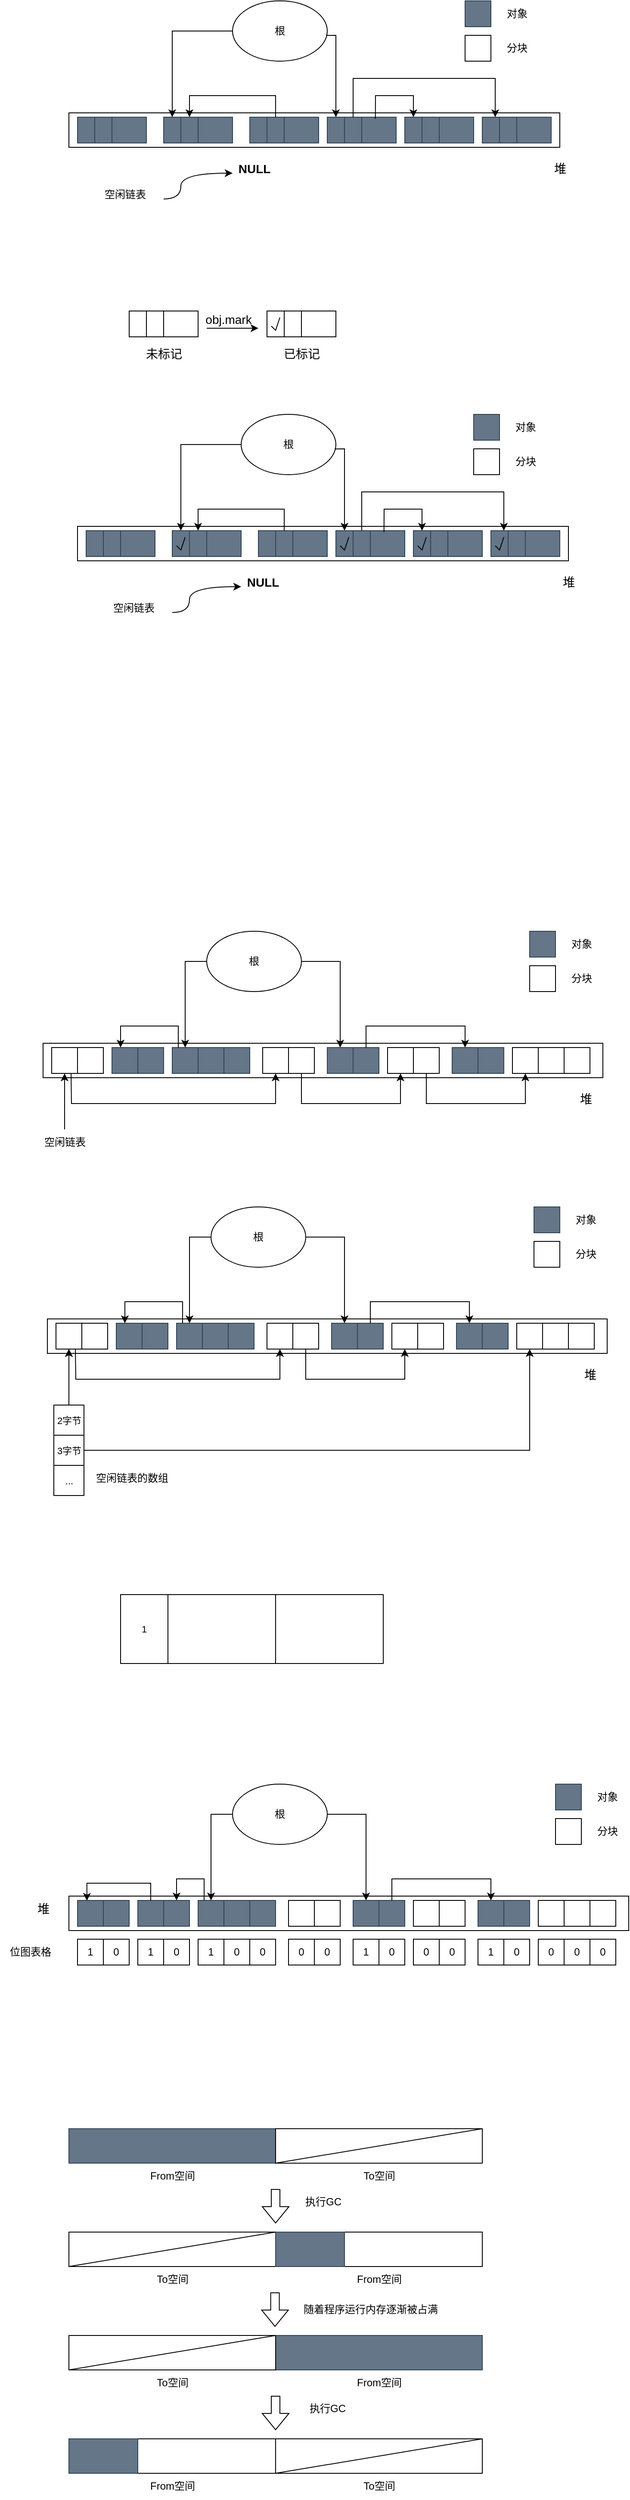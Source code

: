 <mxfile version="20.5.3" type="github">
  <diagram id="RRgYxHHAey1sjHg7hyDt" name="第 1 页">
    <mxGraphModel dx="847" dy="868" grid="1" gridSize="10" guides="1" tooltips="1" connect="1" arrows="1" fold="1" page="1" pageScale="1" pageWidth="827" pageHeight="1169" math="0" shadow="0">
      <root>
        <mxCell id="0" />
        <mxCell id="1" parent="0" />
        <mxCell id="UYZATlDddXoYX5fPdjOc-51" value="" style="group" parent="1" vertex="1" connectable="0">
          <mxGeometry x="80" y="330" width="590" height="240" as="geometry" />
        </mxCell>
        <mxCell id="UYZATlDddXoYX5fPdjOc-1" value="根" style="ellipse;whiteSpace=wrap;html=1;" parent="UYZATlDddXoYX5fPdjOc-51" vertex="1">
          <mxGeometry x="190" width="110" height="70" as="geometry" />
        </mxCell>
        <mxCell id="UYZATlDddXoYX5fPdjOc-2" value="" style="rounded=0;whiteSpace=wrap;html=1;" parent="UYZATlDddXoYX5fPdjOc-51" vertex="1">
          <mxGeometry y="130" width="570" height="40" as="geometry" />
        </mxCell>
        <mxCell id="UYZATlDddXoYX5fPdjOc-4" value="" style="rounded=0;whiteSpace=wrap;html=1;fillColor=#647687;fontColor=#ffffff;strokeColor=#314354;" parent="UYZATlDddXoYX5fPdjOc-51" vertex="1">
          <mxGeometry x="40" y="135" width="20" height="30" as="geometry" />
        </mxCell>
        <mxCell id="UYZATlDddXoYX5fPdjOc-6" value="" style="rounded=0;whiteSpace=wrap;html=1;fillColor=#647687;fontColor=#ffffff;strokeColor=#314354;" parent="UYZATlDddXoYX5fPdjOc-51" vertex="1">
          <mxGeometry x="20" y="135" width="20" height="30" as="geometry" />
        </mxCell>
        <mxCell id="UYZATlDddXoYX5fPdjOc-9" value="" style="group" parent="UYZATlDddXoYX5fPdjOc-51" vertex="1" connectable="0">
          <mxGeometry x="10" y="135" width="80" height="30" as="geometry" />
        </mxCell>
        <mxCell id="UYZATlDddXoYX5fPdjOc-5" value="" style="rounded=0;whiteSpace=wrap;html=1;fillColor=#647687;fontColor=#ffffff;strokeColor=#314354;" parent="UYZATlDddXoYX5fPdjOc-9" vertex="1">
          <mxGeometry x="40" width="40" height="30" as="geometry" />
        </mxCell>
        <mxCell id="UYZATlDddXoYX5fPdjOc-7" value="" style="rounded=0;whiteSpace=wrap;html=1;fillColor=#647687;fontColor=#ffffff;strokeColor=#314354;" parent="UYZATlDddXoYX5fPdjOc-9" vertex="1">
          <mxGeometry width="20" height="30" as="geometry" />
        </mxCell>
        <mxCell id="UYZATlDddXoYX5fPdjOc-8" value="" style="rounded=0;whiteSpace=wrap;html=1;fillColor=#647687;fontColor=#ffffff;strokeColor=#314354;" parent="UYZATlDddXoYX5fPdjOc-9" vertex="1">
          <mxGeometry x="20" width="20" height="30" as="geometry" />
        </mxCell>
        <mxCell id="UYZATlDddXoYX5fPdjOc-10" value="" style="group" parent="UYZATlDddXoYX5fPdjOc-51" vertex="1" connectable="0">
          <mxGeometry x="110" y="135" width="80" height="30" as="geometry" />
        </mxCell>
        <mxCell id="UYZATlDddXoYX5fPdjOc-11" value="" style="rounded=0;whiteSpace=wrap;html=1;fillColor=#647687;fontColor=#ffffff;strokeColor=#314354;" parent="UYZATlDddXoYX5fPdjOc-10" vertex="1">
          <mxGeometry x="40" width="40" height="30" as="geometry" />
        </mxCell>
        <mxCell id="UYZATlDddXoYX5fPdjOc-12" value="" style="rounded=0;whiteSpace=wrap;html=1;fillColor=#647687;fontColor=#ffffff;strokeColor=#314354;" parent="UYZATlDddXoYX5fPdjOc-10" vertex="1">
          <mxGeometry width="20" height="30" as="geometry" />
        </mxCell>
        <mxCell id="UYZATlDddXoYX5fPdjOc-13" value="" style="rounded=0;whiteSpace=wrap;html=1;fillColor=#647687;fontColor=#ffffff;strokeColor=#314354;" parent="UYZATlDddXoYX5fPdjOc-10" vertex="1">
          <mxGeometry x="20" width="20" height="30" as="geometry" />
        </mxCell>
        <mxCell id="UYZATlDddXoYX5fPdjOc-15" value="" style="endArrow=classic;html=1;rounded=0;edgeStyle=orthogonalEdgeStyle;entryX=0.5;entryY=0;entryDx=0;entryDy=0;" parent="UYZATlDddXoYX5fPdjOc-51" source="UYZATlDddXoYX5fPdjOc-1" target="UYZATlDddXoYX5fPdjOc-12" edge="1">
          <mxGeometry width="50" height="50" relative="1" as="geometry">
            <mxPoint x="110" y="40" as="sourcePoint" />
            <mxPoint x="100" y="110" as="targetPoint" />
            <Array as="points">
              <mxPoint x="120" y="35" />
            </Array>
          </mxGeometry>
        </mxCell>
        <mxCell id="UYZATlDddXoYX5fPdjOc-16" value="" style="group" parent="UYZATlDddXoYX5fPdjOc-51" vertex="1" connectable="0">
          <mxGeometry x="210" y="135" width="80" height="30" as="geometry" />
        </mxCell>
        <mxCell id="UYZATlDddXoYX5fPdjOc-17" value="" style="rounded=0;whiteSpace=wrap;html=1;fillColor=#647687;fontColor=#ffffff;strokeColor=#314354;" parent="UYZATlDddXoYX5fPdjOc-16" vertex="1">
          <mxGeometry x="40" width="40" height="30" as="geometry" />
        </mxCell>
        <mxCell id="UYZATlDddXoYX5fPdjOc-18" value="" style="rounded=0;whiteSpace=wrap;html=1;fillColor=#647687;fontColor=#ffffff;strokeColor=#314354;" parent="UYZATlDddXoYX5fPdjOc-16" vertex="1">
          <mxGeometry width="20" height="30" as="geometry" />
        </mxCell>
        <mxCell id="UYZATlDddXoYX5fPdjOc-19" value="" style="rounded=0;whiteSpace=wrap;html=1;fillColor=#647687;fontColor=#ffffff;strokeColor=#314354;" parent="UYZATlDddXoYX5fPdjOc-16" vertex="1">
          <mxGeometry x="20" width="20" height="30" as="geometry" />
        </mxCell>
        <mxCell id="UYZATlDddXoYX5fPdjOc-21" value="" style="endArrow=classic;html=1;rounded=0;edgeStyle=orthogonalEdgeStyle;entryX=0.5;entryY=0;entryDx=0;entryDy=0;" parent="UYZATlDddXoYX5fPdjOc-51" target="UYZATlDddXoYX5fPdjOc-13" edge="1">
          <mxGeometry width="50" height="50" relative="1" as="geometry">
            <mxPoint x="240" y="135" as="sourcePoint" />
            <mxPoint x="170" y="80" as="targetPoint" />
            <Array as="points">
              <mxPoint x="240" y="110" />
              <mxPoint x="140" y="110" />
            </Array>
          </mxGeometry>
        </mxCell>
        <mxCell id="UYZATlDddXoYX5fPdjOc-23" value="" style="group" parent="UYZATlDddXoYX5fPdjOc-51" vertex="1" connectable="0">
          <mxGeometry x="300" y="135" width="80" height="30" as="geometry" />
        </mxCell>
        <mxCell id="UYZATlDddXoYX5fPdjOc-24" value="" style="rounded=0;whiteSpace=wrap;html=1;fillColor=#647687;fontColor=#ffffff;strokeColor=#314354;" parent="UYZATlDddXoYX5fPdjOc-23" vertex="1">
          <mxGeometry x="40" width="40" height="30" as="geometry" />
        </mxCell>
        <mxCell id="UYZATlDddXoYX5fPdjOc-25" value="" style="rounded=0;whiteSpace=wrap;html=1;fillColor=#647687;fontColor=#ffffff;strokeColor=#314354;" parent="UYZATlDddXoYX5fPdjOc-23" vertex="1">
          <mxGeometry width="20" height="30" as="geometry" />
        </mxCell>
        <mxCell id="UYZATlDddXoYX5fPdjOc-26" value="" style="rounded=0;whiteSpace=wrap;html=1;fillColor=#647687;fontColor=#ffffff;strokeColor=#314354;" parent="UYZATlDddXoYX5fPdjOc-23" vertex="1">
          <mxGeometry x="20" width="20" height="30" as="geometry" />
        </mxCell>
        <mxCell id="UYZATlDddXoYX5fPdjOc-27" value="" style="endArrow=classic;html=1;rounded=0;exitX=0.988;exitY=0.573;exitDx=0;exitDy=0;exitPerimeter=0;entryX=0.5;entryY=0;entryDx=0;entryDy=0;" parent="UYZATlDddXoYX5fPdjOc-51" source="UYZATlDddXoYX5fPdjOc-1" target="UYZATlDddXoYX5fPdjOc-25" edge="1">
          <mxGeometry width="50" height="50" relative="1" as="geometry">
            <mxPoint x="300" y="40" as="sourcePoint" />
            <mxPoint x="340" y="120" as="targetPoint" />
            <Array as="points">
              <mxPoint x="310" y="40" />
            </Array>
          </mxGeometry>
        </mxCell>
        <mxCell id="UYZATlDddXoYX5fPdjOc-29" value="" style="group" parent="UYZATlDddXoYX5fPdjOc-51" vertex="1" connectable="0">
          <mxGeometry x="390" y="135" width="80" height="30" as="geometry" />
        </mxCell>
        <mxCell id="UYZATlDddXoYX5fPdjOc-30" value="" style="rounded=0;whiteSpace=wrap;html=1;fillColor=#647687;fontColor=#ffffff;strokeColor=#314354;" parent="UYZATlDddXoYX5fPdjOc-29" vertex="1">
          <mxGeometry x="40" width="40" height="30" as="geometry" />
        </mxCell>
        <mxCell id="UYZATlDddXoYX5fPdjOc-31" value="" style="rounded=0;whiteSpace=wrap;html=1;fillColor=#647687;fontColor=#ffffff;strokeColor=#314354;" parent="UYZATlDddXoYX5fPdjOc-29" vertex="1">
          <mxGeometry width="20" height="30" as="geometry" />
        </mxCell>
        <mxCell id="UYZATlDddXoYX5fPdjOc-32" value="" style="rounded=0;whiteSpace=wrap;html=1;fillColor=#647687;fontColor=#ffffff;strokeColor=#314354;" parent="UYZATlDddXoYX5fPdjOc-29" vertex="1">
          <mxGeometry x="20" width="20" height="30" as="geometry" />
        </mxCell>
        <mxCell id="UYZATlDddXoYX5fPdjOc-33" value="" style="endArrow=classic;html=1;rounded=0;exitX=0.396;exitY=0.057;exitDx=0;exitDy=0;exitPerimeter=0;" parent="UYZATlDddXoYX5fPdjOc-51" source="UYZATlDddXoYX5fPdjOc-24" target="UYZATlDddXoYX5fPdjOc-31" edge="1">
          <mxGeometry width="50" height="50" relative="1" as="geometry">
            <mxPoint x="350" y="120" as="sourcePoint" />
            <mxPoint x="420" y="110" as="targetPoint" />
            <Array as="points">
              <mxPoint x="356" y="110" />
              <mxPoint x="400" y="110" />
            </Array>
          </mxGeometry>
        </mxCell>
        <mxCell id="UYZATlDddXoYX5fPdjOc-36" value="" style="group" parent="UYZATlDddXoYX5fPdjOc-51" vertex="1" connectable="0">
          <mxGeometry x="480" y="135" width="80" height="30" as="geometry" />
        </mxCell>
        <mxCell id="UYZATlDddXoYX5fPdjOc-37" value="" style="rounded=0;whiteSpace=wrap;html=1;fillColor=#647687;fontColor=#ffffff;strokeColor=#314354;" parent="UYZATlDddXoYX5fPdjOc-36" vertex="1">
          <mxGeometry x="40" width="40" height="30" as="geometry" />
        </mxCell>
        <mxCell id="UYZATlDddXoYX5fPdjOc-38" value="" style="rounded=0;whiteSpace=wrap;html=1;fillColor=#647687;fontColor=#ffffff;strokeColor=#314354;" parent="UYZATlDddXoYX5fPdjOc-36" vertex="1">
          <mxGeometry width="20" height="30" as="geometry" />
        </mxCell>
        <mxCell id="UYZATlDddXoYX5fPdjOc-39" value="" style="rounded=0;whiteSpace=wrap;html=1;fillColor=#647687;fontColor=#ffffff;strokeColor=#314354;" parent="UYZATlDddXoYX5fPdjOc-36" vertex="1">
          <mxGeometry x="20" width="20" height="30" as="geometry" />
        </mxCell>
        <mxCell id="UYZATlDddXoYX5fPdjOc-40" value="" style="endArrow=classic;html=1;rounded=0;exitX=0.5;exitY=0;exitDx=0;exitDy=0;entryX=0.75;entryY=0;entryDx=0;entryDy=0;" parent="UYZATlDddXoYX5fPdjOc-51" source="UYZATlDddXoYX5fPdjOc-26" target="UYZATlDddXoYX5fPdjOc-38" edge="1">
          <mxGeometry width="50" height="50" relative="1" as="geometry">
            <mxPoint x="330" y="110" as="sourcePoint" />
            <mxPoint x="500" y="90" as="targetPoint" />
            <Array as="points">
              <mxPoint x="330" y="90" />
              <mxPoint x="495" y="90" />
            </Array>
          </mxGeometry>
        </mxCell>
        <mxCell id="UYZATlDddXoYX5fPdjOc-41" value="" style="whiteSpace=wrap;html=1;aspect=fixed;fillColor=#647687;fontColor=#ffffff;strokeColor=#314354;" parent="UYZATlDddXoYX5fPdjOc-51" vertex="1">
          <mxGeometry x="460" width="30" height="30" as="geometry" />
        </mxCell>
        <mxCell id="UYZATlDddXoYX5fPdjOc-42" value="" style="whiteSpace=wrap;html=1;aspect=fixed;" parent="UYZATlDddXoYX5fPdjOc-51" vertex="1">
          <mxGeometry x="460" y="40" width="30" height="30" as="geometry" />
        </mxCell>
        <mxCell id="UYZATlDddXoYX5fPdjOc-43" value="对象" style="text;html=1;align=center;verticalAlign=middle;resizable=0;points=[];autosize=1;strokeColor=none;fillColor=none;" parent="UYZATlDddXoYX5fPdjOc-51" vertex="1">
          <mxGeometry x="495" width="50" height="30" as="geometry" />
        </mxCell>
        <mxCell id="UYZATlDddXoYX5fPdjOc-44" value="分块" style="text;html=1;align=center;verticalAlign=middle;resizable=0;points=[];autosize=1;strokeColor=none;fillColor=none;" parent="UYZATlDddXoYX5fPdjOc-51" vertex="1">
          <mxGeometry x="495" y="40" width="50" height="30" as="geometry" />
        </mxCell>
        <mxCell id="UYZATlDddXoYX5fPdjOc-45" value="空闲链表" style="text;html=1;align=center;verticalAlign=middle;resizable=0;points=[];autosize=1;strokeColor=none;fillColor=none;" parent="UYZATlDddXoYX5fPdjOc-51" vertex="1">
          <mxGeometry x="30" y="210" width="70" height="30" as="geometry" />
        </mxCell>
        <mxCell id="UYZATlDddXoYX5fPdjOc-48" value="" style="endArrow=classic;html=1;rounded=0;edgeStyle=orthogonalEdgeStyle;curved=1;" parent="UYZATlDddXoYX5fPdjOc-51" edge="1">
          <mxGeometry width="50" height="50" relative="1" as="geometry">
            <mxPoint x="110" y="230" as="sourcePoint" />
            <mxPoint x="190" y="200" as="targetPoint" />
            <Array as="points">
              <mxPoint x="130" y="230" />
              <mxPoint x="130" y="200" />
            </Array>
          </mxGeometry>
        </mxCell>
        <mxCell id="UYZATlDddXoYX5fPdjOc-49" value="NULL" style="text;html=1;align=center;verticalAlign=middle;resizable=0;points=[];autosize=1;strokeColor=none;fillColor=none;fontSize=14;fontStyle=1" parent="UYZATlDddXoYX5fPdjOc-51" vertex="1">
          <mxGeometry x="185" y="180" width="60" height="30" as="geometry" />
        </mxCell>
        <mxCell id="UYZATlDddXoYX5fPdjOc-50" value="堆" style="text;html=1;align=center;verticalAlign=middle;resizable=0;points=[];autosize=1;strokeColor=none;fillColor=none;fontSize=14;" parent="UYZATlDddXoYX5fPdjOc-51" vertex="1">
          <mxGeometry x="550" y="180" width="40" height="30" as="geometry" />
        </mxCell>
        <mxCell id="UYZATlDddXoYX5fPdjOc-54" value="" style="group" parent="1" vertex="1" connectable="0">
          <mxGeometry x="150" y="690" width="80" height="30" as="geometry" />
        </mxCell>
        <mxCell id="UYZATlDddXoYX5fPdjOc-55" value="" style="rounded=0;whiteSpace=wrap;html=1;" parent="UYZATlDddXoYX5fPdjOc-54" vertex="1">
          <mxGeometry x="40" width="40" height="30" as="geometry" />
        </mxCell>
        <mxCell id="UYZATlDddXoYX5fPdjOc-56" value="" style="rounded=0;whiteSpace=wrap;html=1;" parent="UYZATlDddXoYX5fPdjOc-54" vertex="1">
          <mxGeometry width="20" height="30" as="geometry" />
        </mxCell>
        <mxCell id="UYZATlDddXoYX5fPdjOc-57" value="" style="rounded=0;whiteSpace=wrap;html=1;" parent="UYZATlDddXoYX5fPdjOc-54" vertex="1">
          <mxGeometry x="20" width="20" height="30" as="geometry" />
        </mxCell>
        <mxCell id="UYZATlDddXoYX5fPdjOc-58" value="" style="group" parent="1" vertex="1" connectable="0">
          <mxGeometry x="310" y="690" width="80" height="30" as="geometry" />
        </mxCell>
        <mxCell id="UYZATlDddXoYX5fPdjOc-59" value="" style="rounded=0;whiteSpace=wrap;html=1;" parent="UYZATlDddXoYX5fPdjOc-58" vertex="1">
          <mxGeometry x="40" width="40" height="30" as="geometry" />
        </mxCell>
        <mxCell id="UYZATlDddXoYX5fPdjOc-60" value="" style="rounded=0;whiteSpace=wrap;html=1;" parent="UYZATlDddXoYX5fPdjOc-58" vertex="1">
          <mxGeometry width="20" height="30" as="geometry" />
        </mxCell>
        <mxCell id="UYZATlDddXoYX5fPdjOc-61" value="" style="rounded=0;whiteSpace=wrap;html=1;" parent="UYZATlDddXoYX5fPdjOc-58" vertex="1">
          <mxGeometry x="20" width="20" height="30" as="geometry" />
        </mxCell>
        <mxCell id="UYZATlDddXoYX5fPdjOc-71" value="" style="endArrow=none;html=1;rounded=0;fontSize=14;" parent="UYZATlDddXoYX5fPdjOc-58" edge="1">
          <mxGeometry width="50" height="50" relative="1" as="geometry">
            <mxPoint x="5" y="17.5" as="sourcePoint" />
            <mxPoint x="15" y="7.5" as="targetPoint" />
            <Array as="points">
              <mxPoint x="10" y="22.5" />
            </Array>
          </mxGeometry>
        </mxCell>
        <mxCell id="UYZATlDddXoYX5fPdjOc-64" value="" style="endArrow=classic;html=1;rounded=0;fontSize=14;curved=1;" parent="1" edge="1">
          <mxGeometry width="50" height="50" relative="1" as="geometry">
            <mxPoint x="240" y="710" as="sourcePoint" />
            <mxPoint x="300" y="710" as="targetPoint" />
          </mxGeometry>
        </mxCell>
        <mxCell id="UYZATlDddXoYX5fPdjOc-65" value="obj.mark" style="text;html=1;align=center;verticalAlign=middle;resizable=0;points=[];autosize=1;strokeColor=none;fillColor=none;fontSize=14;" parent="1" vertex="1">
          <mxGeometry x="225" y="685" width="80" height="30" as="geometry" />
        </mxCell>
        <mxCell id="UYZATlDddXoYX5fPdjOc-78" value="未标记" style="text;html=1;align=center;verticalAlign=middle;resizable=0;points=[];autosize=1;strokeColor=none;fillColor=none;fontSize=14;fontFamily=Helvetica;fontColor=default;" parent="1" vertex="1">
          <mxGeometry x="155" y="725" width="70" height="30" as="geometry" />
        </mxCell>
        <mxCell id="UYZATlDddXoYX5fPdjOc-79" value="已标记" style="text;html=1;align=center;verticalAlign=middle;resizable=0;points=[];autosize=1;strokeColor=none;fillColor=none;fontSize=14;fontFamily=Helvetica;fontColor=default;" parent="1" vertex="1">
          <mxGeometry x="315" y="725" width="70" height="30" as="geometry" />
        </mxCell>
        <mxCell id="UYZATlDddXoYX5fPdjOc-80" value="" style="group" parent="1" vertex="1" connectable="0">
          <mxGeometry x="90" y="810" width="590" height="240" as="geometry" />
        </mxCell>
        <mxCell id="UYZATlDddXoYX5fPdjOc-81" value="根" style="ellipse;whiteSpace=wrap;html=1;" parent="UYZATlDddXoYX5fPdjOc-80" vertex="1">
          <mxGeometry x="190" width="110" height="70" as="geometry" />
        </mxCell>
        <mxCell id="UYZATlDddXoYX5fPdjOc-82" value="" style="rounded=0;whiteSpace=wrap;html=1;" parent="UYZATlDddXoYX5fPdjOc-80" vertex="1">
          <mxGeometry y="130" width="570" height="40" as="geometry" />
        </mxCell>
        <mxCell id="UYZATlDddXoYX5fPdjOc-83" value="" style="rounded=0;whiteSpace=wrap;html=1;fillColor=#647687;fontColor=#ffffff;strokeColor=#314354;" parent="UYZATlDddXoYX5fPdjOc-80" vertex="1">
          <mxGeometry x="40" y="135" width="20" height="30" as="geometry" />
        </mxCell>
        <mxCell id="UYZATlDddXoYX5fPdjOc-84" value="" style="rounded=0;whiteSpace=wrap;html=1;fillColor=#647687;fontColor=#ffffff;strokeColor=#314354;" parent="UYZATlDddXoYX5fPdjOc-80" vertex="1">
          <mxGeometry x="20" y="135" width="20" height="30" as="geometry" />
        </mxCell>
        <mxCell id="UYZATlDddXoYX5fPdjOc-85" value="" style="group" parent="UYZATlDddXoYX5fPdjOc-80" vertex="1" connectable="0">
          <mxGeometry x="10" y="135" width="80" height="30" as="geometry" />
        </mxCell>
        <mxCell id="UYZATlDddXoYX5fPdjOc-86" value="" style="rounded=0;whiteSpace=wrap;html=1;fillColor=#647687;fontColor=#ffffff;strokeColor=#314354;" parent="UYZATlDddXoYX5fPdjOc-85" vertex="1">
          <mxGeometry x="40" width="40" height="30" as="geometry" />
        </mxCell>
        <mxCell id="UYZATlDddXoYX5fPdjOc-87" value="" style="rounded=0;whiteSpace=wrap;html=1;fillColor=#647687;fontColor=#ffffff;strokeColor=#314354;" parent="UYZATlDddXoYX5fPdjOc-85" vertex="1">
          <mxGeometry width="20" height="30" as="geometry" />
        </mxCell>
        <mxCell id="UYZATlDddXoYX5fPdjOc-88" value="" style="rounded=0;whiteSpace=wrap;html=1;fillColor=#647687;fontColor=#ffffff;strokeColor=#314354;" parent="UYZATlDddXoYX5fPdjOc-85" vertex="1">
          <mxGeometry x="20" width="20" height="30" as="geometry" />
        </mxCell>
        <mxCell id="UYZATlDddXoYX5fPdjOc-89" value="" style="group" parent="UYZATlDddXoYX5fPdjOc-80" vertex="1" connectable="0">
          <mxGeometry x="110" y="135" width="80" height="30" as="geometry" />
        </mxCell>
        <mxCell id="UYZATlDddXoYX5fPdjOc-90" value="" style="rounded=0;whiteSpace=wrap;html=1;fillColor=#647687;fontColor=#ffffff;strokeColor=#314354;" parent="UYZATlDddXoYX5fPdjOc-89" vertex="1">
          <mxGeometry x="40" width="40" height="30" as="geometry" />
        </mxCell>
        <mxCell id="UYZATlDddXoYX5fPdjOc-91" value="" style="rounded=0;whiteSpace=wrap;html=1;fillColor=#647687;fontColor=#ffffff;strokeColor=#314354;" parent="UYZATlDddXoYX5fPdjOc-89" vertex="1">
          <mxGeometry width="20" height="30" as="geometry" />
        </mxCell>
        <mxCell id="UYZATlDddXoYX5fPdjOc-92" value="" style="rounded=0;whiteSpace=wrap;html=1;fillColor=#647687;fontColor=#ffffff;strokeColor=#314354;" parent="UYZATlDddXoYX5fPdjOc-89" vertex="1">
          <mxGeometry x="20" width="20" height="30" as="geometry" />
        </mxCell>
        <mxCell id="UYZATlDddXoYX5fPdjOc-165" value="" style="endArrow=none;html=1;rounded=0;fontSize=14;" parent="UYZATlDddXoYX5fPdjOc-89" edge="1">
          <mxGeometry width="50" height="50" relative="1" as="geometry">
            <mxPoint x="5" y="17.5" as="sourcePoint" />
            <mxPoint x="15" y="7.5" as="targetPoint" />
            <Array as="points">
              <mxPoint x="10" y="22.5" />
            </Array>
          </mxGeometry>
        </mxCell>
        <mxCell id="UYZATlDddXoYX5fPdjOc-93" value="" style="endArrow=classic;html=1;rounded=0;edgeStyle=orthogonalEdgeStyle;entryX=0.5;entryY=0;entryDx=0;entryDy=0;" parent="UYZATlDddXoYX5fPdjOc-80" source="UYZATlDddXoYX5fPdjOc-81" target="UYZATlDddXoYX5fPdjOc-91" edge="1">
          <mxGeometry width="50" height="50" relative="1" as="geometry">
            <mxPoint x="110" y="40" as="sourcePoint" />
            <mxPoint x="100" y="110" as="targetPoint" />
            <Array as="points">
              <mxPoint x="120" y="35" />
            </Array>
          </mxGeometry>
        </mxCell>
        <mxCell id="UYZATlDddXoYX5fPdjOc-94" value="" style="group" parent="UYZATlDddXoYX5fPdjOc-80" vertex="1" connectable="0">
          <mxGeometry x="210" y="135" width="80" height="30" as="geometry" />
        </mxCell>
        <mxCell id="UYZATlDddXoYX5fPdjOc-95" value="" style="rounded=0;whiteSpace=wrap;html=1;fillColor=#647687;fontColor=#ffffff;strokeColor=#314354;" parent="UYZATlDddXoYX5fPdjOc-94" vertex="1">
          <mxGeometry x="40" width="40" height="30" as="geometry" />
        </mxCell>
        <mxCell id="UYZATlDddXoYX5fPdjOc-96" value="" style="rounded=0;whiteSpace=wrap;html=1;fillColor=#647687;fontColor=#ffffff;strokeColor=#314354;" parent="UYZATlDddXoYX5fPdjOc-94" vertex="1">
          <mxGeometry width="20" height="30" as="geometry" />
        </mxCell>
        <mxCell id="UYZATlDddXoYX5fPdjOc-97" value="" style="rounded=0;whiteSpace=wrap;html=1;fillColor=#647687;fontColor=#ffffff;strokeColor=#314354;" parent="UYZATlDddXoYX5fPdjOc-94" vertex="1">
          <mxGeometry x="20" width="20" height="30" as="geometry" />
        </mxCell>
        <mxCell id="UYZATlDddXoYX5fPdjOc-98" value="" style="endArrow=classic;html=1;rounded=0;edgeStyle=orthogonalEdgeStyle;entryX=0.5;entryY=0;entryDx=0;entryDy=0;" parent="UYZATlDddXoYX5fPdjOc-80" target="UYZATlDddXoYX5fPdjOc-92" edge="1">
          <mxGeometry width="50" height="50" relative="1" as="geometry">
            <mxPoint x="240" y="135" as="sourcePoint" />
            <mxPoint x="170" y="80" as="targetPoint" />
            <Array as="points">
              <mxPoint x="240" y="110" />
              <mxPoint x="140" y="110" />
            </Array>
          </mxGeometry>
        </mxCell>
        <mxCell id="UYZATlDddXoYX5fPdjOc-99" value="" style="group" parent="UYZATlDddXoYX5fPdjOc-80" vertex="1" connectable="0">
          <mxGeometry x="300" y="135" width="80" height="30" as="geometry" />
        </mxCell>
        <mxCell id="UYZATlDddXoYX5fPdjOc-100" value="" style="rounded=0;whiteSpace=wrap;html=1;fillColor=#647687;fontColor=#ffffff;strokeColor=#314354;" parent="UYZATlDddXoYX5fPdjOc-99" vertex="1">
          <mxGeometry x="40" width="40" height="30" as="geometry" />
        </mxCell>
        <mxCell id="UYZATlDddXoYX5fPdjOc-101" value="" style="rounded=0;whiteSpace=wrap;html=1;fillColor=#647687;fontColor=#ffffff;strokeColor=#314354;" parent="UYZATlDddXoYX5fPdjOc-99" vertex="1">
          <mxGeometry width="20" height="30" as="geometry" />
        </mxCell>
        <mxCell id="UYZATlDddXoYX5fPdjOc-102" value="" style="rounded=0;whiteSpace=wrap;html=1;fillColor=#647687;fontColor=#ffffff;strokeColor=#314354;" parent="UYZATlDddXoYX5fPdjOc-99" vertex="1">
          <mxGeometry x="20" width="20" height="30" as="geometry" />
        </mxCell>
        <mxCell id="UYZATlDddXoYX5fPdjOc-168" value="" style="endArrow=none;html=1;rounded=0;fontSize=14;" parent="UYZATlDddXoYX5fPdjOc-99" edge="1">
          <mxGeometry width="50" height="50" relative="1" as="geometry">
            <mxPoint x="5" y="17.5" as="sourcePoint" />
            <mxPoint x="15" y="7.5" as="targetPoint" />
            <Array as="points">
              <mxPoint x="10" y="22.5" />
            </Array>
          </mxGeometry>
        </mxCell>
        <mxCell id="UYZATlDddXoYX5fPdjOc-103" value="" style="endArrow=classic;html=1;rounded=0;exitX=0.988;exitY=0.573;exitDx=0;exitDy=0;exitPerimeter=0;entryX=0.5;entryY=0;entryDx=0;entryDy=0;" parent="UYZATlDddXoYX5fPdjOc-80" source="UYZATlDddXoYX5fPdjOc-81" target="UYZATlDddXoYX5fPdjOc-101" edge="1">
          <mxGeometry width="50" height="50" relative="1" as="geometry">
            <mxPoint x="300" y="40" as="sourcePoint" />
            <mxPoint x="340" y="120" as="targetPoint" />
            <Array as="points">
              <mxPoint x="310" y="40" />
            </Array>
          </mxGeometry>
        </mxCell>
        <mxCell id="UYZATlDddXoYX5fPdjOc-104" value="" style="group" parent="UYZATlDddXoYX5fPdjOc-80" vertex="1" connectable="0">
          <mxGeometry x="390" y="135" width="80" height="30" as="geometry" />
        </mxCell>
        <mxCell id="UYZATlDddXoYX5fPdjOc-105" value="" style="rounded=0;whiteSpace=wrap;html=1;fillColor=#647687;fontColor=#ffffff;strokeColor=#314354;" parent="UYZATlDddXoYX5fPdjOc-104" vertex="1">
          <mxGeometry x="40" width="40" height="30" as="geometry" />
        </mxCell>
        <mxCell id="UYZATlDddXoYX5fPdjOc-106" value="" style="rounded=0;whiteSpace=wrap;html=1;fillColor=#647687;fontColor=#ffffff;strokeColor=#314354;" parent="UYZATlDddXoYX5fPdjOc-104" vertex="1">
          <mxGeometry width="20" height="30" as="geometry" />
        </mxCell>
        <mxCell id="UYZATlDddXoYX5fPdjOc-107" value="" style="rounded=0;whiteSpace=wrap;html=1;fillColor=#647687;fontColor=#ffffff;strokeColor=#314354;" parent="UYZATlDddXoYX5fPdjOc-104" vertex="1">
          <mxGeometry x="20" width="20" height="30" as="geometry" />
        </mxCell>
        <mxCell id="UYZATlDddXoYX5fPdjOc-169" value="" style="endArrow=none;html=1;rounded=0;fontSize=14;" parent="UYZATlDddXoYX5fPdjOc-104" edge="1">
          <mxGeometry width="50" height="50" relative="1" as="geometry">
            <mxPoint x="5" y="17.5" as="sourcePoint" />
            <mxPoint x="15" y="7.5" as="targetPoint" />
            <Array as="points">
              <mxPoint x="10" y="22.5" />
            </Array>
          </mxGeometry>
        </mxCell>
        <mxCell id="UYZATlDddXoYX5fPdjOc-108" value="" style="endArrow=classic;html=1;rounded=0;exitX=0.396;exitY=0.057;exitDx=0;exitDy=0;exitPerimeter=0;" parent="UYZATlDddXoYX5fPdjOc-80" source="UYZATlDddXoYX5fPdjOc-100" target="UYZATlDddXoYX5fPdjOc-106" edge="1">
          <mxGeometry width="50" height="50" relative="1" as="geometry">
            <mxPoint x="350" y="120" as="sourcePoint" />
            <mxPoint x="420" y="110" as="targetPoint" />
            <Array as="points">
              <mxPoint x="356" y="110" />
              <mxPoint x="400" y="110" />
            </Array>
          </mxGeometry>
        </mxCell>
        <mxCell id="UYZATlDddXoYX5fPdjOc-109" value="" style="group" parent="UYZATlDddXoYX5fPdjOc-80" vertex="1" connectable="0">
          <mxGeometry x="480" y="135" width="80" height="30" as="geometry" />
        </mxCell>
        <mxCell id="UYZATlDddXoYX5fPdjOc-110" value="" style="rounded=0;whiteSpace=wrap;html=1;fillColor=#647687;fontColor=#ffffff;strokeColor=#314354;" parent="UYZATlDddXoYX5fPdjOc-109" vertex="1">
          <mxGeometry x="40" width="40" height="30" as="geometry" />
        </mxCell>
        <mxCell id="UYZATlDddXoYX5fPdjOc-111" value="" style="rounded=0;whiteSpace=wrap;html=1;fillColor=#647687;fontColor=#ffffff;strokeColor=#314354;" parent="UYZATlDddXoYX5fPdjOc-109" vertex="1">
          <mxGeometry width="20" height="30" as="geometry" />
        </mxCell>
        <mxCell id="UYZATlDddXoYX5fPdjOc-112" value="" style="rounded=0;whiteSpace=wrap;html=1;fillColor=#647687;fontColor=#ffffff;strokeColor=#314354;" parent="UYZATlDddXoYX5fPdjOc-109" vertex="1">
          <mxGeometry x="20" width="20" height="30" as="geometry" />
        </mxCell>
        <mxCell id="UYZATlDddXoYX5fPdjOc-171" value="" style="endArrow=none;html=1;rounded=0;fontSize=14;" parent="UYZATlDddXoYX5fPdjOc-109" edge="1">
          <mxGeometry width="50" height="50" relative="1" as="geometry">
            <mxPoint x="5" y="17.5" as="sourcePoint" />
            <mxPoint x="15" y="7.5" as="targetPoint" />
            <Array as="points">
              <mxPoint x="10" y="22.5" />
            </Array>
          </mxGeometry>
        </mxCell>
        <mxCell id="UYZATlDddXoYX5fPdjOc-113" value="" style="endArrow=classic;html=1;rounded=0;exitX=0.5;exitY=0;exitDx=0;exitDy=0;entryX=0.75;entryY=0;entryDx=0;entryDy=0;" parent="UYZATlDddXoYX5fPdjOc-80" source="UYZATlDddXoYX5fPdjOc-102" target="UYZATlDddXoYX5fPdjOc-111" edge="1">
          <mxGeometry width="50" height="50" relative="1" as="geometry">
            <mxPoint x="330" y="110" as="sourcePoint" />
            <mxPoint x="500" y="90" as="targetPoint" />
            <Array as="points">
              <mxPoint x="330" y="90" />
              <mxPoint x="495" y="90" />
            </Array>
          </mxGeometry>
        </mxCell>
        <mxCell id="UYZATlDddXoYX5fPdjOc-114" value="" style="whiteSpace=wrap;html=1;aspect=fixed;fillColor=#647687;fontColor=#ffffff;strokeColor=#314354;" parent="UYZATlDddXoYX5fPdjOc-80" vertex="1">
          <mxGeometry x="460" width="30" height="30" as="geometry" />
        </mxCell>
        <mxCell id="UYZATlDddXoYX5fPdjOc-115" value="" style="whiteSpace=wrap;html=1;aspect=fixed;" parent="UYZATlDddXoYX5fPdjOc-80" vertex="1">
          <mxGeometry x="460" y="40" width="30" height="30" as="geometry" />
        </mxCell>
        <mxCell id="UYZATlDddXoYX5fPdjOc-116" value="对象" style="text;html=1;align=center;verticalAlign=middle;resizable=0;points=[];autosize=1;strokeColor=none;fillColor=none;" parent="UYZATlDddXoYX5fPdjOc-80" vertex="1">
          <mxGeometry x="495" width="50" height="30" as="geometry" />
        </mxCell>
        <mxCell id="UYZATlDddXoYX5fPdjOc-117" value="分块" style="text;html=1;align=center;verticalAlign=middle;resizable=0;points=[];autosize=1;strokeColor=none;fillColor=none;" parent="UYZATlDddXoYX5fPdjOc-80" vertex="1">
          <mxGeometry x="495" y="40" width="50" height="30" as="geometry" />
        </mxCell>
        <mxCell id="UYZATlDddXoYX5fPdjOc-118" value="空闲链表" style="text;html=1;align=center;verticalAlign=middle;resizable=0;points=[];autosize=1;strokeColor=none;fillColor=none;" parent="UYZATlDddXoYX5fPdjOc-80" vertex="1">
          <mxGeometry x="30" y="210" width="70" height="30" as="geometry" />
        </mxCell>
        <mxCell id="UYZATlDddXoYX5fPdjOc-119" value="" style="endArrow=classic;html=1;rounded=0;edgeStyle=orthogonalEdgeStyle;curved=1;" parent="UYZATlDddXoYX5fPdjOc-80" edge="1">
          <mxGeometry width="50" height="50" relative="1" as="geometry">
            <mxPoint x="110" y="230" as="sourcePoint" />
            <mxPoint x="190" y="200" as="targetPoint" />
            <Array as="points">
              <mxPoint x="130" y="230" />
              <mxPoint x="130" y="200" />
            </Array>
          </mxGeometry>
        </mxCell>
        <mxCell id="UYZATlDddXoYX5fPdjOc-120" value="NULL" style="text;html=1;align=center;verticalAlign=middle;resizable=0;points=[];autosize=1;strokeColor=none;fillColor=none;fontSize=14;fontStyle=1" parent="UYZATlDddXoYX5fPdjOc-80" vertex="1">
          <mxGeometry x="185" y="180" width="60" height="30" as="geometry" />
        </mxCell>
        <mxCell id="UYZATlDddXoYX5fPdjOc-121" value="堆" style="text;html=1;align=center;verticalAlign=middle;resizable=0;points=[];autosize=1;strokeColor=none;fillColor=none;fontSize=14;" parent="UYZATlDddXoYX5fPdjOc-80" vertex="1">
          <mxGeometry x="550" y="180" width="40" height="30" as="geometry" />
        </mxCell>
        <mxCell id="Y4ocXsX5B76MQ6392rCG-85" value="" style="group" parent="1" vertex="1" connectable="0">
          <mxGeometry x="40" y="1410" width="660" height="260" as="geometry" />
        </mxCell>
        <mxCell id="Y4ocXsX5B76MQ6392rCG-2" value="根" style="ellipse;whiteSpace=wrap;html=1;" parent="Y4ocXsX5B76MQ6392rCG-85" vertex="1">
          <mxGeometry x="200" width="110" height="70" as="geometry" />
        </mxCell>
        <mxCell id="Y4ocXsX5B76MQ6392rCG-3" value="" style="rounded=0;whiteSpace=wrap;html=1;" parent="Y4ocXsX5B76MQ6392rCG-85" vertex="1">
          <mxGeometry x="10" y="130" width="650" height="40" as="geometry" />
        </mxCell>
        <mxCell id="Y4ocXsX5B76MQ6392rCG-4" value="" style="rounded=0;whiteSpace=wrap;html=1;" parent="Y4ocXsX5B76MQ6392rCG-85" vertex="1">
          <mxGeometry x="50" y="135" width="30" height="30" as="geometry" />
        </mxCell>
        <mxCell id="Y4ocXsX5B76MQ6392rCG-5" value="" style="rounded=0;whiteSpace=wrap;html=1;" parent="Y4ocXsX5B76MQ6392rCG-85" vertex="1">
          <mxGeometry x="20" y="135" width="30" height="30" as="geometry" />
        </mxCell>
        <mxCell id="Y4ocXsX5B76MQ6392rCG-35" value="" style="whiteSpace=wrap;html=1;aspect=fixed;fillColor=#647687;fontColor=#ffffff;strokeColor=#314354;" parent="Y4ocXsX5B76MQ6392rCG-85" vertex="1">
          <mxGeometry x="575" width="30" height="30" as="geometry" />
        </mxCell>
        <mxCell id="Y4ocXsX5B76MQ6392rCG-36" value="" style="whiteSpace=wrap;html=1;aspect=fixed;" parent="Y4ocXsX5B76MQ6392rCG-85" vertex="1">
          <mxGeometry x="575" y="40" width="30" height="30" as="geometry" />
        </mxCell>
        <mxCell id="Y4ocXsX5B76MQ6392rCG-37" value="对象" style="text;html=1;align=center;verticalAlign=middle;resizable=0;points=[];autosize=1;strokeColor=none;fillColor=none;" parent="Y4ocXsX5B76MQ6392rCG-85" vertex="1">
          <mxGeometry x="610" width="50" height="30" as="geometry" />
        </mxCell>
        <mxCell id="Y4ocXsX5B76MQ6392rCG-38" value="分块" style="text;html=1;align=center;verticalAlign=middle;resizable=0;points=[];autosize=1;strokeColor=none;fillColor=none;" parent="Y4ocXsX5B76MQ6392rCG-85" vertex="1">
          <mxGeometry x="610" y="40" width="50" height="30" as="geometry" />
        </mxCell>
        <mxCell id="Y4ocXsX5B76MQ6392rCG-70" value="" style="edgeStyle=orthogonalEdgeStyle;rounded=0;orthogonalLoop=1;jettySize=auto;html=1;entryX=0.5;entryY=1;entryDx=0;entryDy=0;" parent="Y4ocXsX5B76MQ6392rCG-85" source="Y4ocXsX5B76MQ6392rCG-39" target="Y4ocXsX5B76MQ6392rCG-5" edge="1">
          <mxGeometry relative="1" as="geometry">
            <mxPoint x="35" y="170" as="targetPoint" />
          </mxGeometry>
        </mxCell>
        <mxCell id="Y4ocXsX5B76MQ6392rCG-39" value="空闲链表" style="text;html=1;align=center;verticalAlign=middle;resizable=0;points=[];autosize=1;strokeColor=none;fillColor=none;" parent="Y4ocXsX5B76MQ6392rCG-85" vertex="1">
          <mxGeometry y="230" width="70" height="30" as="geometry" />
        </mxCell>
        <mxCell id="Y4ocXsX5B76MQ6392rCG-42" value="堆" style="text;html=1;align=center;verticalAlign=middle;resizable=0;points=[];autosize=1;strokeColor=none;fillColor=none;fontSize=14;" parent="Y4ocXsX5B76MQ6392rCG-85" vertex="1">
          <mxGeometry x="620" y="180" width="40" height="30" as="geometry" />
        </mxCell>
        <mxCell id="Y4ocXsX5B76MQ6392rCG-45" value="" style="rounded=0;whiteSpace=wrap;html=1;fillColor=#647687;fontColor=#ffffff;strokeColor=#314354;" parent="Y4ocXsX5B76MQ6392rCG-85" vertex="1">
          <mxGeometry x="120" y="135.0" width="30" height="30" as="geometry" />
        </mxCell>
        <mxCell id="Y4ocXsX5B76MQ6392rCG-46" value="" style="rounded=0;whiteSpace=wrap;html=1;fillColor=#647687;fontColor=#ffffff;strokeColor=#314354;" parent="Y4ocXsX5B76MQ6392rCG-85" vertex="1">
          <mxGeometry x="90" y="135.0" width="30" height="30" as="geometry" />
        </mxCell>
        <mxCell id="Y4ocXsX5B76MQ6392rCG-50" value="" style="group" parent="Y4ocXsX5B76MQ6392rCG-85" vertex="1" connectable="0">
          <mxGeometry x="160" y="135.0" width="90" height="30" as="geometry" />
        </mxCell>
        <mxCell id="Y4ocXsX5B76MQ6392rCG-47" value="" style="rounded=0;whiteSpace=wrap;html=1;fillColor=#647687;fontColor=#ffffff;strokeColor=#314354;" parent="Y4ocXsX5B76MQ6392rCG-50" vertex="1">
          <mxGeometry x="30" width="30" height="30" as="geometry" />
        </mxCell>
        <mxCell id="Y4ocXsX5B76MQ6392rCG-48" value="" style="rounded=0;whiteSpace=wrap;html=1;fillColor=#647687;fontColor=#ffffff;strokeColor=#314354;" parent="Y4ocXsX5B76MQ6392rCG-50" vertex="1">
          <mxGeometry width="30" height="30" as="geometry" />
        </mxCell>
        <mxCell id="Y4ocXsX5B76MQ6392rCG-49" value="" style="rounded=0;whiteSpace=wrap;html=1;fillColor=#647687;fontColor=#ffffff;strokeColor=#314354;" parent="Y4ocXsX5B76MQ6392rCG-50" vertex="1">
          <mxGeometry x="60" width="30" height="30" as="geometry" />
        </mxCell>
        <mxCell id="Y4ocXsX5B76MQ6392rCG-51" value="" style="rounded=0;whiteSpace=wrap;html=1;" parent="Y4ocXsX5B76MQ6392rCG-85" vertex="1">
          <mxGeometry x="295" y="135" width="30" height="30" as="geometry" />
        </mxCell>
        <mxCell id="Y4ocXsX5B76MQ6392rCG-52" value="" style="rounded=0;whiteSpace=wrap;html=1;" parent="Y4ocXsX5B76MQ6392rCG-85" vertex="1">
          <mxGeometry x="265" y="135" width="30" height="30" as="geometry" />
        </mxCell>
        <mxCell id="Y4ocXsX5B76MQ6392rCG-53" value="" style="rounded=0;whiteSpace=wrap;html=1;fillColor=#647687;fontColor=#ffffff;strokeColor=#314354;" parent="Y4ocXsX5B76MQ6392rCG-85" vertex="1">
          <mxGeometry x="370" y="135.0" width="30" height="30" as="geometry" />
        </mxCell>
        <mxCell id="Y4ocXsX5B76MQ6392rCG-54" value="" style="rounded=0;whiteSpace=wrap;html=1;fillColor=#647687;fontColor=#ffffff;strokeColor=#314354;" parent="Y4ocXsX5B76MQ6392rCG-85" vertex="1">
          <mxGeometry x="340" y="135.0" width="30" height="30" as="geometry" />
        </mxCell>
        <mxCell id="Y4ocXsX5B76MQ6392rCG-83" style="edgeStyle=orthogonalEdgeStyle;rounded=0;orthogonalLoop=1;jettySize=auto;html=1;exitX=1;exitY=0.5;exitDx=0;exitDy=0;elbow=vertical;" parent="Y4ocXsX5B76MQ6392rCG-85" source="Y4ocXsX5B76MQ6392rCG-2" target="Y4ocXsX5B76MQ6392rCG-54" edge="1">
          <mxGeometry relative="1" as="geometry" />
        </mxCell>
        <mxCell id="Y4ocXsX5B76MQ6392rCG-63" value="" style="rounded=0;whiteSpace=wrap;html=1;" parent="Y4ocXsX5B76MQ6392rCG-85" vertex="1">
          <mxGeometry x="440" y="135" width="30" height="30" as="geometry" />
        </mxCell>
        <mxCell id="Y4ocXsX5B76MQ6392rCG-64" value="" style="rounded=0;whiteSpace=wrap;html=1;" parent="Y4ocXsX5B76MQ6392rCG-85" vertex="1">
          <mxGeometry x="410" y="135" width="30" height="30" as="geometry" />
        </mxCell>
        <mxCell id="Y4ocXsX5B76MQ6392rCG-76" style="edgeStyle=orthogonalEdgeStyle;rounded=0;orthogonalLoop=1;jettySize=auto;html=1;exitX=0.5;exitY=1;exitDx=0;exitDy=0;" parent="Y4ocXsX5B76MQ6392rCG-85" source="Y4ocXsX5B76MQ6392rCG-51" target="Y4ocXsX5B76MQ6392rCG-64" edge="1">
          <mxGeometry relative="1" as="geometry">
            <mxPoint x="440" y="200" as="targetPoint" />
            <Array as="points">
              <mxPoint x="310" y="200" />
              <mxPoint x="425" y="200" />
            </Array>
          </mxGeometry>
        </mxCell>
        <mxCell id="Y4ocXsX5B76MQ6392rCG-65" value="" style="rounded=0;whiteSpace=wrap;html=1;fillColor=#647687;fontColor=#ffffff;strokeColor=#314354;" parent="Y4ocXsX5B76MQ6392rCG-85" vertex="1">
          <mxGeometry x="515" y="135.0" width="30" height="30" as="geometry" />
        </mxCell>
        <mxCell id="Y4ocXsX5B76MQ6392rCG-66" value="" style="rounded=0;whiteSpace=wrap;html=1;fillColor=#647687;fontColor=#ffffff;strokeColor=#314354;" parent="Y4ocXsX5B76MQ6392rCG-85" vertex="1">
          <mxGeometry x="485" y="135.0" width="30" height="30" as="geometry" />
        </mxCell>
        <mxCell id="Y4ocXsX5B76MQ6392rCG-67" value="" style="rounded=0;whiteSpace=wrap;html=1;" parent="Y4ocXsX5B76MQ6392rCG-85" vertex="1">
          <mxGeometry x="585" y="135" width="30" height="30" as="geometry" />
        </mxCell>
        <mxCell id="Y4ocXsX5B76MQ6392rCG-68" value="" style="rounded=0;whiteSpace=wrap;html=1;" parent="Y4ocXsX5B76MQ6392rCG-85" vertex="1">
          <mxGeometry x="555" y="135" width="30" height="30" as="geometry" />
        </mxCell>
        <mxCell id="Y4ocXsX5B76MQ6392rCG-69" value="" style="rounded=0;whiteSpace=wrap;html=1;" parent="Y4ocXsX5B76MQ6392rCG-85" vertex="1">
          <mxGeometry x="615" y="135" width="30" height="30" as="geometry" />
        </mxCell>
        <mxCell id="Y4ocXsX5B76MQ6392rCG-84" style="edgeStyle=orthogonalEdgeStyle;rounded=0;orthogonalLoop=1;jettySize=auto;html=1;exitX=0.5;exitY=0;exitDx=0;exitDy=0;entryX=0.5;entryY=0;entryDx=0;entryDy=0;elbow=vertical;" parent="Y4ocXsX5B76MQ6392rCG-85" source="Y4ocXsX5B76MQ6392rCG-53" target="Y4ocXsX5B76MQ6392rCG-66" edge="1">
          <mxGeometry relative="1" as="geometry">
            <Array as="points">
              <mxPoint x="385" y="110" />
              <mxPoint x="500" y="110" />
            </Array>
          </mxGeometry>
        </mxCell>
        <mxCell id="Y4ocXsX5B76MQ6392rCG-72" value="" style="endArrow=classic;html=1;rounded=0;exitX=0.75;exitY=1;exitDx=0;exitDy=0;entryX=0.5;entryY=1;entryDx=0;entryDy=0;" parent="Y4ocXsX5B76MQ6392rCG-85" source="Y4ocXsX5B76MQ6392rCG-5" target="Y4ocXsX5B76MQ6392rCG-52" edge="1">
          <mxGeometry width="50" height="50" relative="1" as="geometry">
            <mxPoint x="60" y="100" as="sourcePoint" />
            <mxPoint x="300" y="200" as="targetPoint" />
            <Array as="points">
              <mxPoint x="43" y="200" />
              <mxPoint x="280" y="200" />
            </Array>
          </mxGeometry>
        </mxCell>
        <mxCell id="Y4ocXsX5B76MQ6392rCG-79" style="edgeStyle=orthogonalEdgeStyle;rounded=0;orthogonalLoop=1;jettySize=auto;html=1;exitX=0.5;exitY=1;exitDx=0;exitDy=0;elbow=vertical;entryX=0.5;entryY=1;entryDx=0;entryDy=0;" parent="Y4ocXsX5B76MQ6392rCG-85" source="Y4ocXsX5B76MQ6392rCG-63" target="Y4ocXsX5B76MQ6392rCG-68" edge="1">
          <mxGeometry relative="1" as="geometry">
            <mxPoint x="570" y="200" as="targetPoint" />
            <Array as="points">
              <mxPoint x="455" y="200" />
              <mxPoint x="570" y="200" />
            </Array>
          </mxGeometry>
        </mxCell>
        <mxCell id="Y4ocXsX5B76MQ6392rCG-80" style="edgeStyle=orthogonalEdgeStyle;rounded=0;orthogonalLoop=1;jettySize=auto;html=1;exitX=0;exitY=0.5;exitDx=0;exitDy=0;elbow=vertical;" parent="Y4ocXsX5B76MQ6392rCG-85" source="Y4ocXsX5B76MQ6392rCG-2" target="Y4ocXsX5B76MQ6392rCG-48" edge="1">
          <mxGeometry relative="1" as="geometry">
            <Array as="points">
              <mxPoint x="175" y="35" />
            </Array>
          </mxGeometry>
        </mxCell>
        <mxCell id="Y4ocXsX5B76MQ6392rCG-82" style="edgeStyle=orthogonalEdgeStyle;rounded=0;orthogonalLoop=1;jettySize=auto;html=1;elbow=vertical;" parent="Y4ocXsX5B76MQ6392rCG-85" source="Y4ocXsX5B76MQ6392rCG-48" edge="1">
          <mxGeometry relative="1" as="geometry">
            <mxPoint x="100" y="135" as="targetPoint" />
            <Array as="points">
              <mxPoint x="167" y="110" />
              <mxPoint x="100" y="110" />
            </Array>
          </mxGeometry>
        </mxCell>
        <mxCell id="Y4ocXsX5B76MQ6392rCG-130" value="" style="group" parent="1" vertex="1" connectable="0">
          <mxGeometry x="55" y="1730" width="650" height="335" as="geometry" />
        </mxCell>
        <mxCell id="Y4ocXsX5B76MQ6392rCG-87" value="根" style="ellipse;whiteSpace=wrap;html=1;" parent="Y4ocXsX5B76MQ6392rCG-130" vertex="1">
          <mxGeometry x="190" width="110" height="70" as="geometry" />
        </mxCell>
        <mxCell id="Y4ocXsX5B76MQ6392rCG-88" value="" style="rounded=0;whiteSpace=wrap;html=1;" parent="Y4ocXsX5B76MQ6392rCG-130" vertex="1">
          <mxGeometry y="130" width="650" height="40" as="geometry" />
        </mxCell>
        <mxCell id="Y4ocXsX5B76MQ6392rCG-89" value="" style="rounded=0;whiteSpace=wrap;html=1;" parent="Y4ocXsX5B76MQ6392rCG-130" vertex="1">
          <mxGeometry x="40" y="135" width="30" height="30" as="geometry" />
        </mxCell>
        <mxCell id="Y4ocXsX5B76MQ6392rCG-90" value="" style="rounded=0;whiteSpace=wrap;html=1;" parent="Y4ocXsX5B76MQ6392rCG-130" vertex="1">
          <mxGeometry x="10" y="135" width="30" height="30" as="geometry" />
        </mxCell>
        <mxCell id="Y4ocXsX5B76MQ6392rCG-91" value="" style="whiteSpace=wrap;html=1;aspect=fixed;fillColor=#647687;fontColor=#ffffff;strokeColor=#314354;" parent="Y4ocXsX5B76MQ6392rCG-130" vertex="1">
          <mxGeometry x="565" width="30" height="30" as="geometry" />
        </mxCell>
        <mxCell id="Y4ocXsX5B76MQ6392rCG-92" value="" style="whiteSpace=wrap;html=1;aspect=fixed;" parent="Y4ocXsX5B76MQ6392rCG-130" vertex="1">
          <mxGeometry x="565" y="40" width="30" height="30" as="geometry" />
        </mxCell>
        <mxCell id="Y4ocXsX5B76MQ6392rCG-93" value="对象" style="text;html=1;align=center;verticalAlign=middle;resizable=0;points=[];autosize=1;strokeColor=none;fillColor=none;" parent="Y4ocXsX5B76MQ6392rCG-130" vertex="1">
          <mxGeometry x="600" width="50" height="30" as="geometry" />
        </mxCell>
        <mxCell id="Y4ocXsX5B76MQ6392rCG-94" value="分块" style="text;html=1;align=center;verticalAlign=middle;resizable=0;points=[];autosize=1;strokeColor=none;fillColor=none;" parent="Y4ocXsX5B76MQ6392rCG-130" vertex="1">
          <mxGeometry x="600" y="40" width="50" height="30" as="geometry" />
        </mxCell>
        <mxCell id="Y4ocXsX5B76MQ6392rCG-95" value="" style="edgeStyle=orthogonalEdgeStyle;rounded=0;orthogonalLoop=1;jettySize=auto;html=1;entryX=0.5;entryY=1;entryDx=0;entryDy=0;" parent="Y4ocXsX5B76MQ6392rCG-130" source="Y4ocXsX5B76MQ6392rCG-123" target="Y4ocXsX5B76MQ6392rCG-90" edge="1">
          <mxGeometry relative="1" as="geometry">
            <mxPoint x="25" y="170" as="targetPoint" />
            <mxPoint x="25" y="230" as="sourcePoint" />
            <Array as="points" />
          </mxGeometry>
        </mxCell>
        <mxCell id="Y4ocXsX5B76MQ6392rCG-97" value="堆" style="text;html=1;align=center;verticalAlign=middle;resizable=0;points=[];autosize=1;strokeColor=none;fillColor=none;fontSize=14;" parent="Y4ocXsX5B76MQ6392rCG-130" vertex="1">
          <mxGeometry x="610" y="180" width="40" height="30" as="geometry" />
        </mxCell>
        <mxCell id="Y4ocXsX5B76MQ6392rCG-98" value="" style="rounded=0;whiteSpace=wrap;html=1;fillColor=#647687;fontColor=#ffffff;strokeColor=#314354;" parent="Y4ocXsX5B76MQ6392rCG-130" vertex="1">
          <mxGeometry x="110" y="135.0" width="30" height="30" as="geometry" />
        </mxCell>
        <mxCell id="Y4ocXsX5B76MQ6392rCG-99" value="" style="rounded=0;whiteSpace=wrap;html=1;fillColor=#647687;fontColor=#ffffff;strokeColor=#314354;" parent="Y4ocXsX5B76MQ6392rCG-130" vertex="1">
          <mxGeometry x="80" y="135.0" width="30" height="30" as="geometry" />
        </mxCell>
        <mxCell id="Y4ocXsX5B76MQ6392rCG-100" value="" style="group" parent="Y4ocXsX5B76MQ6392rCG-130" vertex="1" connectable="0">
          <mxGeometry x="150" y="135.0" width="90" height="30" as="geometry" />
        </mxCell>
        <mxCell id="Y4ocXsX5B76MQ6392rCG-101" value="" style="rounded=0;whiteSpace=wrap;html=1;fillColor=#647687;fontColor=#ffffff;strokeColor=#314354;" parent="Y4ocXsX5B76MQ6392rCG-100" vertex="1">
          <mxGeometry x="30" width="30" height="30" as="geometry" />
        </mxCell>
        <mxCell id="Y4ocXsX5B76MQ6392rCG-102" value="" style="rounded=0;whiteSpace=wrap;html=1;fillColor=#647687;fontColor=#ffffff;strokeColor=#314354;" parent="Y4ocXsX5B76MQ6392rCG-100" vertex="1">
          <mxGeometry width="30" height="30" as="geometry" />
        </mxCell>
        <mxCell id="Y4ocXsX5B76MQ6392rCG-103" value="" style="rounded=0;whiteSpace=wrap;html=1;fillColor=#647687;fontColor=#ffffff;strokeColor=#314354;" parent="Y4ocXsX5B76MQ6392rCG-100" vertex="1">
          <mxGeometry x="60" width="30" height="30" as="geometry" />
        </mxCell>
        <mxCell id="Y4ocXsX5B76MQ6392rCG-104" value="" style="rounded=0;whiteSpace=wrap;html=1;" parent="Y4ocXsX5B76MQ6392rCG-130" vertex="1">
          <mxGeometry x="285" y="135" width="30" height="30" as="geometry" />
        </mxCell>
        <mxCell id="Y4ocXsX5B76MQ6392rCG-105" value="" style="rounded=0;whiteSpace=wrap;html=1;" parent="Y4ocXsX5B76MQ6392rCG-130" vertex="1">
          <mxGeometry x="255" y="135" width="30" height="30" as="geometry" />
        </mxCell>
        <mxCell id="Y4ocXsX5B76MQ6392rCG-106" value="" style="rounded=0;whiteSpace=wrap;html=1;fillColor=#647687;fontColor=#ffffff;strokeColor=#314354;" parent="Y4ocXsX5B76MQ6392rCG-130" vertex="1">
          <mxGeometry x="360" y="135.0" width="30" height="30" as="geometry" />
        </mxCell>
        <mxCell id="Y4ocXsX5B76MQ6392rCG-107" value="" style="rounded=0;whiteSpace=wrap;html=1;fillColor=#647687;fontColor=#ffffff;strokeColor=#314354;" parent="Y4ocXsX5B76MQ6392rCG-130" vertex="1">
          <mxGeometry x="330" y="135.0" width="30" height="30" as="geometry" />
        </mxCell>
        <mxCell id="Y4ocXsX5B76MQ6392rCG-108" style="edgeStyle=orthogonalEdgeStyle;rounded=0;orthogonalLoop=1;jettySize=auto;html=1;exitX=1;exitY=0.5;exitDx=0;exitDy=0;elbow=vertical;" parent="Y4ocXsX5B76MQ6392rCG-130" source="Y4ocXsX5B76MQ6392rCG-87" target="Y4ocXsX5B76MQ6392rCG-107" edge="1">
          <mxGeometry relative="1" as="geometry" />
        </mxCell>
        <mxCell id="Y4ocXsX5B76MQ6392rCG-109" value="" style="rounded=0;whiteSpace=wrap;html=1;" parent="Y4ocXsX5B76MQ6392rCG-130" vertex="1">
          <mxGeometry x="430" y="135" width="30" height="30" as="geometry" />
        </mxCell>
        <mxCell id="Y4ocXsX5B76MQ6392rCG-110" value="" style="rounded=0;whiteSpace=wrap;html=1;" parent="Y4ocXsX5B76MQ6392rCG-130" vertex="1">
          <mxGeometry x="400" y="135" width="30" height="30" as="geometry" />
        </mxCell>
        <mxCell id="Y4ocXsX5B76MQ6392rCG-111" style="edgeStyle=orthogonalEdgeStyle;rounded=0;orthogonalLoop=1;jettySize=auto;html=1;exitX=0.5;exitY=1;exitDx=0;exitDy=0;" parent="Y4ocXsX5B76MQ6392rCG-130" source="Y4ocXsX5B76MQ6392rCG-104" target="Y4ocXsX5B76MQ6392rCG-110" edge="1">
          <mxGeometry relative="1" as="geometry">
            <mxPoint x="430" y="200" as="targetPoint" />
            <Array as="points">
              <mxPoint x="300" y="200" />
              <mxPoint x="415" y="200" />
            </Array>
          </mxGeometry>
        </mxCell>
        <mxCell id="Y4ocXsX5B76MQ6392rCG-112" value="" style="rounded=0;whiteSpace=wrap;html=1;fillColor=#647687;fontColor=#ffffff;strokeColor=#314354;" parent="Y4ocXsX5B76MQ6392rCG-130" vertex="1">
          <mxGeometry x="505" y="135.0" width="30" height="30" as="geometry" />
        </mxCell>
        <mxCell id="Y4ocXsX5B76MQ6392rCG-113" value="" style="rounded=0;whiteSpace=wrap;html=1;fillColor=#647687;fontColor=#ffffff;strokeColor=#314354;" parent="Y4ocXsX5B76MQ6392rCG-130" vertex="1">
          <mxGeometry x="475" y="135.0" width="30" height="30" as="geometry" />
        </mxCell>
        <mxCell id="Y4ocXsX5B76MQ6392rCG-114" value="" style="rounded=0;whiteSpace=wrap;html=1;" parent="Y4ocXsX5B76MQ6392rCG-130" vertex="1">
          <mxGeometry x="575" y="135" width="30" height="30" as="geometry" />
        </mxCell>
        <mxCell id="Y4ocXsX5B76MQ6392rCG-115" value="" style="rounded=0;whiteSpace=wrap;html=1;" parent="Y4ocXsX5B76MQ6392rCG-130" vertex="1">
          <mxGeometry x="545" y="135" width="30" height="30" as="geometry" />
        </mxCell>
        <mxCell id="Y4ocXsX5B76MQ6392rCG-116" value="" style="rounded=0;whiteSpace=wrap;html=1;" parent="Y4ocXsX5B76MQ6392rCG-130" vertex="1">
          <mxGeometry x="605" y="135" width="30" height="30" as="geometry" />
        </mxCell>
        <mxCell id="Y4ocXsX5B76MQ6392rCG-117" style="edgeStyle=orthogonalEdgeStyle;rounded=0;orthogonalLoop=1;jettySize=auto;html=1;exitX=0.5;exitY=0;exitDx=0;exitDy=0;entryX=0.5;entryY=0;entryDx=0;entryDy=0;elbow=vertical;" parent="Y4ocXsX5B76MQ6392rCG-130" source="Y4ocXsX5B76MQ6392rCG-106" target="Y4ocXsX5B76MQ6392rCG-113" edge="1">
          <mxGeometry relative="1" as="geometry">
            <Array as="points">
              <mxPoint x="375" y="110" />
              <mxPoint x="490" y="110" />
            </Array>
          </mxGeometry>
        </mxCell>
        <mxCell id="Y4ocXsX5B76MQ6392rCG-118" value="" style="endArrow=classic;html=1;rounded=0;exitX=0.75;exitY=1;exitDx=0;exitDy=0;entryX=0.5;entryY=1;entryDx=0;entryDy=0;" parent="Y4ocXsX5B76MQ6392rCG-130" source="Y4ocXsX5B76MQ6392rCG-90" target="Y4ocXsX5B76MQ6392rCG-105" edge="1">
          <mxGeometry width="50" height="50" relative="1" as="geometry">
            <mxPoint x="50" y="100" as="sourcePoint" />
            <mxPoint x="290" y="200" as="targetPoint" />
            <Array as="points">
              <mxPoint x="33" y="200" />
              <mxPoint x="270" y="200" />
            </Array>
          </mxGeometry>
        </mxCell>
        <mxCell id="Y4ocXsX5B76MQ6392rCG-119" style="edgeStyle=orthogonalEdgeStyle;rounded=0;orthogonalLoop=1;jettySize=auto;html=1;exitX=1;exitY=0.5;exitDx=0;exitDy=0;elbow=vertical;entryX=0.5;entryY=1;entryDx=0;entryDy=0;" parent="Y4ocXsX5B76MQ6392rCG-130" source="Y4ocXsX5B76MQ6392rCG-128" target="Y4ocXsX5B76MQ6392rCG-115" edge="1">
          <mxGeometry relative="1" as="geometry">
            <mxPoint x="560" y="200" as="targetPoint" />
            <Array as="points">
              <mxPoint x="560" y="283" />
            </Array>
          </mxGeometry>
        </mxCell>
        <mxCell id="Y4ocXsX5B76MQ6392rCG-120" style="edgeStyle=orthogonalEdgeStyle;rounded=0;orthogonalLoop=1;jettySize=auto;html=1;exitX=0;exitY=0.5;exitDx=0;exitDy=0;elbow=vertical;" parent="Y4ocXsX5B76MQ6392rCG-130" source="Y4ocXsX5B76MQ6392rCG-87" target="Y4ocXsX5B76MQ6392rCG-102" edge="1">
          <mxGeometry relative="1" as="geometry">
            <Array as="points">
              <mxPoint x="165" y="35" />
            </Array>
          </mxGeometry>
        </mxCell>
        <mxCell id="Y4ocXsX5B76MQ6392rCG-121" style="edgeStyle=orthogonalEdgeStyle;rounded=0;orthogonalLoop=1;jettySize=auto;html=1;elbow=vertical;" parent="Y4ocXsX5B76MQ6392rCG-130" source="Y4ocXsX5B76MQ6392rCG-102" edge="1">
          <mxGeometry relative="1" as="geometry">
            <mxPoint x="90" y="135" as="targetPoint" />
            <Array as="points">
              <mxPoint x="157" y="110" />
              <mxPoint x="90" y="110" />
            </Array>
          </mxGeometry>
        </mxCell>
        <mxCell id="Y4ocXsX5B76MQ6392rCG-122" value="空闲链表的数组" style="text;html=1;align=center;verticalAlign=middle;resizable=0;points=[];autosize=1;strokeColor=none;fillColor=none;" parent="Y4ocXsX5B76MQ6392rCG-130" vertex="1">
          <mxGeometry x="42.5" y="300" width="110" height="30" as="geometry" />
        </mxCell>
        <mxCell id="Y4ocXsX5B76MQ6392rCG-127" value="" style="edgeStyle=orthogonalEdgeStyle;rounded=0;orthogonalLoop=1;jettySize=auto;html=1;fontSize=11;elbow=vertical;" parent="Y4ocXsX5B76MQ6392rCG-130" source="Y4ocXsX5B76MQ6392rCG-123" target="Y4ocXsX5B76MQ6392rCG-90" edge="1">
          <mxGeometry relative="1" as="geometry" />
        </mxCell>
        <mxCell id="Y4ocXsX5B76MQ6392rCG-123" value="&lt;font style=&quot;font-size: 11px;&quot;&gt;2字节&lt;/font&gt;" style="whiteSpace=wrap;html=1;aspect=fixed;" parent="Y4ocXsX5B76MQ6392rCG-130" vertex="1">
          <mxGeometry x="7.5" y="230" width="35" height="35" as="geometry" />
        </mxCell>
        <mxCell id="Y4ocXsX5B76MQ6392rCG-128" value="&lt;font style=&quot;font-size: 11px;&quot;&gt;3字节&lt;/font&gt;" style="whiteSpace=wrap;html=1;aspect=fixed;" parent="Y4ocXsX5B76MQ6392rCG-130" vertex="1">
          <mxGeometry x="7.5" y="265" width="35" height="35" as="geometry" />
        </mxCell>
        <mxCell id="Y4ocXsX5B76MQ6392rCG-129" value="&lt;span style=&quot;font-size: 11px;&quot;&gt;...&lt;/span&gt;" style="whiteSpace=wrap;html=1;aspect=fixed;" parent="Y4ocXsX5B76MQ6392rCG-130" vertex="1">
          <mxGeometry x="7.5" y="300" width="35" height="35" as="geometry" />
        </mxCell>
        <mxCell id="Y4ocXsX5B76MQ6392rCG-133" value="" style="rounded=0;whiteSpace=wrap;html=1;fontSize=11;" parent="1" vertex="1">
          <mxGeometry x="140" y="2180" width="55" height="80" as="geometry" />
        </mxCell>
        <mxCell id="Y4ocXsX5B76MQ6392rCG-134" value="" style="rounded=0;whiteSpace=wrap;html=1;fontSize=11;" parent="1" vertex="1">
          <mxGeometry x="195" y="2180" width="55" height="80" as="geometry" />
        </mxCell>
        <mxCell id="Y4ocXsX5B76MQ6392rCG-136" value="1" style="rounded=0;whiteSpace=wrap;html=1;fontSize=11;" parent="1" vertex="1">
          <mxGeometry x="140" y="2180" width="55" height="80" as="geometry" />
        </mxCell>
        <mxCell id="Y4ocXsX5B76MQ6392rCG-137" value="" style="rounded=0;whiteSpace=wrap;html=1;fontSize=11;" parent="1" vertex="1">
          <mxGeometry x="195" y="2180" width="125" height="80" as="geometry" />
        </mxCell>
        <mxCell id="Y4ocXsX5B76MQ6392rCG-138" value="" style="rounded=0;whiteSpace=wrap;html=1;fontSize=11;" parent="1" vertex="1">
          <mxGeometry x="320" y="2180" width="125" height="80" as="geometry" />
        </mxCell>
        <mxCell id="PFkz15CqwZVZKizIqWas-64" value="" style="group" vertex="1" connectable="0" parent="1">
          <mxGeometry y="2400" width="730" height="260" as="geometry" />
        </mxCell>
        <mxCell id="PFkz15CqwZVZKizIqWas-1" value="" style="group" vertex="1" connectable="0" parent="PFkz15CqwZVZKizIqWas-64">
          <mxGeometry x="70" width="660" height="260" as="geometry" />
        </mxCell>
        <mxCell id="PFkz15CqwZVZKizIqWas-2" value="根" style="ellipse;whiteSpace=wrap;html=1;" vertex="1" parent="PFkz15CqwZVZKizIqWas-1">
          <mxGeometry x="200" width="110" height="70" as="geometry" />
        </mxCell>
        <mxCell id="PFkz15CqwZVZKizIqWas-3" value="" style="rounded=0;whiteSpace=wrap;html=1;" vertex="1" parent="PFkz15CqwZVZKizIqWas-1">
          <mxGeometry x="10" y="130" width="650" height="40" as="geometry" />
        </mxCell>
        <mxCell id="PFkz15CqwZVZKizIqWas-4" value="" style="rounded=0;whiteSpace=wrap;html=1;fillColor=#647687;fontColor=#ffffff;strokeColor=#314354;" vertex="1" parent="PFkz15CqwZVZKizIqWas-1">
          <mxGeometry x="50" y="135" width="30" height="30" as="geometry" />
        </mxCell>
        <mxCell id="PFkz15CqwZVZKizIqWas-5" value="" style="rounded=0;whiteSpace=wrap;html=1;fillColor=#647687;fontColor=#ffffff;strokeColor=#314354;" vertex="1" parent="PFkz15CqwZVZKizIqWas-1">
          <mxGeometry x="20" y="135" width="30" height="30" as="geometry" />
        </mxCell>
        <mxCell id="PFkz15CqwZVZKizIqWas-6" value="" style="whiteSpace=wrap;html=1;aspect=fixed;fillColor=#647687;fontColor=#ffffff;strokeColor=#314354;" vertex="1" parent="PFkz15CqwZVZKizIqWas-1">
          <mxGeometry x="575" width="30" height="30" as="geometry" />
        </mxCell>
        <mxCell id="PFkz15CqwZVZKizIqWas-7" value="" style="whiteSpace=wrap;html=1;aspect=fixed;" vertex="1" parent="PFkz15CqwZVZKizIqWas-1">
          <mxGeometry x="575" y="40" width="30" height="30" as="geometry" />
        </mxCell>
        <mxCell id="PFkz15CqwZVZKizIqWas-8" value="对象" style="text;html=1;align=center;verticalAlign=middle;resizable=0;points=[];autosize=1;strokeColor=none;fillColor=none;" vertex="1" parent="PFkz15CqwZVZKizIqWas-1">
          <mxGeometry x="610" width="50" height="30" as="geometry" />
        </mxCell>
        <mxCell id="PFkz15CqwZVZKizIqWas-9" value="分块" style="text;html=1;align=center;verticalAlign=middle;resizable=0;points=[];autosize=1;strokeColor=none;fillColor=none;" vertex="1" parent="PFkz15CqwZVZKizIqWas-1">
          <mxGeometry x="610" y="40" width="50" height="30" as="geometry" />
        </mxCell>
        <mxCell id="PFkz15CqwZVZKizIqWas-13" value="" style="rounded=0;whiteSpace=wrap;html=1;fillColor=#647687;fontColor=#ffffff;strokeColor=#314354;" vertex="1" parent="PFkz15CqwZVZKizIqWas-1">
          <mxGeometry x="120" y="135.0" width="30" height="30" as="geometry" />
        </mxCell>
        <mxCell id="PFkz15CqwZVZKizIqWas-14" value="" style="rounded=0;whiteSpace=wrap;html=1;fillColor=#647687;fontColor=#ffffff;strokeColor=#314354;" vertex="1" parent="PFkz15CqwZVZKizIqWas-1">
          <mxGeometry x="90" y="135.0" width="30" height="30" as="geometry" />
        </mxCell>
        <mxCell id="PFkz15CqwZVZKizIqWas-15" value="" style="group" vertex="1" connectable="0" parent="PFkz15CqwZVZKizIqWas-1">
          <mxGeometry x="160" y="135.0" width="90" height="30" as="geometry" />
        </mxCell>
        <mxCell id="PFkz15CqwZVZKizIqWas-16" value="" style="rounded=0;whiteSpace=wrap;html=1;fillColor=#647687;fontColor=#ffffff;strokeColor=#314354;" vertex="1" parent="PFkz15CqwZVZKizIqWas-15">
          <mxGeometry x="30" width="30" height="30" as="geometry" />
        </mxCell>
        <mxCell id="PFkz15CqwZVZKizIqWas-17" value="" style="rounded=0;whiteSpace=wrap;html=1;fillColor=#647687;fontColor=#ffffff;strokeColor=#314354;" vertex="1" parent="PFkz15CqwZVZKizIqWas-15">
          <mxGeometry width="30" height="30" as="geometry" />
        </mxCell>
        <mxCell id="PFkz15CqwZVZKizIqWas-18" value="" style="rounded=0;whiteSpace=wrap;html=1;fillColor=#647687;fontColor=#ffffff;strokeColor=#314354;" vertex="1" parent="PFkz15CqwZVZKizIqWas-15">
          <mxGeometry x="60" width="30" height="30" as="geometry" />
        </mxCell>
        <mxCell id="PFkz15CqwZVZKizIqWas-19" value="" style="rounded=0;whiteSpace=wrap;html=1;" vertex="1" parent="PFkz15CqwZVZKizIqWas-1">
          <mxGeometry x="295" y="135" width="30" height="30" as="geometry" />
        </mxCell>
        <mxCell id="PFkz15CqwZVZKizIqWas-20" value="" style="rounded=0;whiteSpace=wrap;html=1;" vertex="1" parent="PFkz15CqwZVZKizIqWas-1">
          <mxGeometry x="265" y="135" width="30" height="30" as="geometry" />
        </mxCell>
        <mxCell id="PFkz15CqwZVZKizIqWas-21" value="" style="rounded=0;whiteSpace=wrap;html=1;fillColor=#647687;fontColor=#ffffff;strokeColor=#314354;" vertex="1" parent="PFkz15CqwZVZKizIqWas-1">
          <mxGeometry x="370" y="135.0" width="30" height="30" as="geometry" />
        </mxCell>
        <mxCell id="PFkz15CqwZVZKizIqWas-22" value="" style="rounded=0;whiteSpace=wrap;html=1;fillColor=#647687;fontColor=#ffffff;strokeColor=#314354;" vertex="1" parent="PFkz15CqwZVZKizIqWas-1">
          <mxGeometry x="340" y="135.0" width="30" height="30" as="geometry" />
        </mxCell>
        <mxCell id="PFkz15CqwZVZKizIqWas-23" style="edgeStyle=orthogonalEdgeStyle;rounded=0;orthogonalLoop=1;jettySize=auto;html=1;exitX=1;exitY=0.5;exitDx=0;exitDy=0;elbow=vertical;" edge="1" parent="PFkz15CqwZVZKizIqWas-1" source="PFkz15CqwZVZKizIqWas-2" target="PFkz15CqwZVZKizIqWas-22">
          <mxGeometry relative="1" as="geometry" />
        </mxCell>
        <mxCell id="PFkz15CqwZVZKizIqWas-24" value="" style="rounded=0;whiteSpace=wrap;html=1;" vertex="1" parent="PFkz15CqwZVZKizIqWas-1">
          <mxGeometry x="440" y="135" width="30" height="30" as="geometry" />
        </mxCell>
        <mxCell id="PFkz15CqwZVZKizIqWas-25" value="" style="rounded=0;whiteSpace=wrap;html=1;" vertex="1" parent="PFkz15CqwZVZKizIqWas-1">
          <mxGeometry x="410" y="135" width="30" height="30" as="geometry" />
        </mxCell>
        <mxCell id="PFkz15CqwZVZKizIqWas-27" value="" style="rounded=0;whiteSpace=wrap;html=1;fillColor=#647687;fontColor=#ffffff;strokeColor=#314354;" vertex="1" parent="PFkz15CqwZVZKizIqWas-1">
          <mxGeometry x="515" y="135.0" width="30" height="30" as="geometry" />
        </mxCell>
        <mxCell id="PFkz15CqwZVZKizIqWas-28" value="" style="rounded=0;whiteSpace=wrap;html=1;fillColor=#647687;fontColor=#ffffff;strokeColor=#314354;" vertex="1" parent="PFkz15CqwZVZKizIqWas-1">
          <mxGeometry x="485" y="135.0" width="30" height="30" as="geometry" />
        </mxCell>
        <mxCell id="PFkz15CqwZVZKizIqWas-29" value="" style="rounded=0;whiteSpace=wrap;html=1;" vertex="1" parent="PFkz15CqwZVZKizIqWas-1">
          <mxGeometry x="585" y="135" width="30" height="30" as="geometry" />
        </mxCell>
        <mxCell id="PFkz15CqwZVZKizIqWas-30" value="" style="rounded=0;whiteSpace=wrap;html=1;" vertex="1" parent="PFkz15CqwZVZKizIqWas-1">
          <mxGeometry x="555" y="135" width="30" height="30" as="geometry" />
        </mxCell>
        <mxCell id="PFkz15CqwZVZKizIqWas-31" value="" style="rounded=0;whiteSpace=wrap;html=1;" vertex="1" parent="PFkz15CqwZVZKizIqWas-1">
          <mxGeometry x="615" y="135" width="30" height="30" as="geometry" />
        </mxCell>
        <mxCell id="PFkz15CqwZVZKizIqWas-32" style="edgeStyle=orthogonalEdgeStyle;rounded=0;orthogonalLoop=1;jettySize=auto;html=1;exitX=0.5;exitY=0;exitDx=0;exitDy=0;entryX=0.5;entryY=0;entryDx=0;entryDy=0;elbow=vertical;" edge="1" parent="PFkz15CqwZVZKizIqWas-1" source="PFkz15CqwZVZKizIqWas-21" target="PFkz15CqwZVZKizIqWas-28">
          <mxGeometry relative="1" as="geometry">
            <Array as="points">
              <mxPoint x="385" y="110" />
              <mxPoint x="500" y="110" />
            </Array>
          </mxGeometry>
        </mxCell>
        <mxCell id="PFkz15CqwZVZKizIqWas-35" style="edgeStyle=orthogonalEdgeStyle;rounded=0;orthogonalLoop=1;jettySize=auto;html=1;exitX=0;exitY=0.5;exitDx=0;exitDy=0;elbow=vertical;" edge="1" parent="PFkz15CqwZVZKizIqWas-1" source="PFkz15CqwZVZKizIqWas-2" target="PFkz15CqwZVZKizIqWas-17">
          <mxGeometry relative="1" as="geometry">
            <Array as="points">
              <mxPoint x="175" y="35" />
            </Array>
          </mxGeometry>
        </mxCell>
        <mxCell id="PFkz15CqwZVZKizIqWas-36" style="edgeStyle=orthogonalEdgeStyle;rounded=0;orthogonalLoop=1;jettySize=auto;html=1;elbow=vertical;entryX=0.5;entryY=0;entryDx=0;entryDy=0;" edge="1" parent="PFkz15CqwZVZKizIqWas-1" source="PFkz15CqwZVZKizIqWas-17" target="PFkz15CqwZVZKizIqWas-13">
          <mxGeometry relative="1" as="geometry">
            <mxPoint x="100" y="135" as="targetPoint" />
            <Array as="points">
              <mxPoint x="167" y="110" />
              <mxPoint x="135" y="110" />
            </Array>
          </mxGeometry>
        </mxCell>
        <mxCell id="PFkz15CqwZVZKizIqWas-39" value="" style="edgeStyle=orthogonalEdgeStyle;rounded=0;orthogonalLoop=1;jettySize=auto;html=1;entryX=0.363;entryY=0.014;entryDx=0;entryDy=0;entryPerimeter=0;exitX=0.5;exitY=0;exitDx=0;exitDy=0;" edge="1" parent="PFkz15CqwZVZKizIqWas-1" source="PFkz15CqwZVZKizIqWas-14" target="PFkz15CqwZVZKizIqWas-5">
          <mxGeometry relative="1" as="geometry">
            <mxPoint x="105" y="55" as="targetPoint" />
          </mxGeometry>
        </mxCell>
        <mxCell id="PFkz15CqwZVZKizIqWas-40" value="0" style="rounded=0;whiteSpace=wrap;html=1;" vertex="1" parent="PFkz15CqwZVZKizIqWas-1">
          <mxGeometry x="50" y="180" width="30" height="30" as="geometry" />
        </mxCell>
        <mxCell id="PFkz15CqwZVZKizIqWas-41" value="1" style="rounded=0;whiteSpace=wrap;html=1;" vertex="1" parent="PFkz15CqwZVZKizIqWas-1">
          <mxGeometry x="20" y="180" width="30" height="30" as="geometry" />
        </mxCell>
        <mxCell id="PFkz15CqwZVZKizIqWas-42" value="0" style="rounded=0;whiteSpace=wrap;html=1;" vertex="1" parent="PFkz15CqwZVZKizIqWas-1">
          <mxGeometry x="120" y="180" width="30" height="30" as="geometry" />
        </mxCell>
        <mxCell id="PFkz15CqwZVZKizIqWas-43" value="1" style="rounded=0;whiteSpace=wrap;html=1;" vertex="1" parent="PFkz15CqwZVZKizIqWas-1">
          <mxGeometry x="90" y="180" width="30" height="30" as="geometry" />
        </mxCell>
        <mxCell id="PFkz15CqwZVZKizIqWas-44" value="0" style="rounded=0;whiteSpace=wrap;html=1;" vertex="1" parent="PFkz15CqwZVZKizIqWas-1">
          <mxGeometry x="190" y="180" width="30" height="30" as="geometry" />
        </mxCell>
        <mxCell id="PFkz15CqwZVZKizIqWas-45" value="1" style="rounded=0;whiteSpace=wrap;html=1;" vertex="1" parent="PFkz15CqwZVZKizIqWas-1">
          <mxGeometry x="160" y="180" width="30" height="30" as="geometry" />
        </mxCell>
        <mxCell id="PFkz15CqwZVZKizIqWas-46" value="0" style="rounded=0;whiteSpace=wrap;html=1;" vertex="1" parent="PFkz15CqwZVZKizIqWas-1">
          <mxGeometry x="220" y="180" width="30" height="30" as="geometry" />
        </mxCell>
        <mxCell id="PFkz15CqwZVZKizIqWas-47" value="0" style="rounded=0;whiteSpace=wrap;html=1;" vertex="1" parent="PFkz15CqwZVZKizIqWas-1">
          <mxGeometry x="295" y="180" width="30" height="30" as="geometry" />
        </mxCell>
        <mxCell id="PFkz15CqwZVZKizIqWas-48" value="0" style="rounded=0;whiteSpace=wrap;html=1;" vertex="1" parent="PFkz15CqwZVZKizIqWas-1">
          <mxGeometry x="265" y="180" width="30" height="30" as="geometry" />
        </mxCell>
        <mxCell id="PFkz15CqwZVZKizIqWas-49" value="0" style="rounded=0;whiteSpace=wrap;html=1;" vertex="1" parent="PFkz15CqwZVZKizIqWas-1">
          <mxGeometry x="370" y="180" width="30" height="30" as="geometry" />
        </mxCell>
        <mxCell id="PFkz15CqwZVZKizIqWas-50" value="1" style="rounded=0;whiteSpace=wrap;html=1;" vertex="1" parent="PFkz15CqwZVZKizIqWas-1">
          <mxGeometry x="340" y="180" width="30" height="30" as="geometry" />
        </mxCell>
        <mxCell id="PFkz15CqwZVZKizIqWas-51" value="0" style="rounded=0;whiteSpace=wrap;html=1;" vertex="1" parent="PFkz15CqwZVZKizIqWas-1">
          <mxGeometry x="440" y="180" width="30" height="30" as="geometry" />
        </mxCell>
        <mxCell id="PFkz15CqwZVZKizIqWas-52" value="0" style="rounded=0;whiteSpace=wrap;html=1;" vertex="1" parent="PFkz15CqwZVZKizIqWas-1">
          <mxGeometry x="410" y="180" width="30" height="30" as="geometry" />
        </mxCell>
        <mxCell id="PFkz15CqwZVZKizIqWas-55" value="0" style="rounded=0;whiteSpace=wrap;html=1;" vertex="1" parent="PFkz15CqwZVZKizIqWas-1">
          <mxGeometry x="515" y="180" width="30" height="30" as="geometry" />
        </mxCell>
        <mxCell id="PFkz15CqwZVZKizIqWas-56" value="1" style="rounded=0;whiteSpace=wrap;html=1;" vertex="1" parent="PFkz15CqwZVZKizIqWas-1">
          <mxGeometry x="485" y="180" width="30" height="30" as="geometry" />
        </mxCell>
        <mxCell id="PFkz15CqwZVZKizIqWas-57" value="0" style="rounded=0;whiteSpace=wrap;html=1;" vertex="1" parent="PFkz15CqwZVZKizIqWas-1">
          <mxGeometry x="585" y="180" width="30" height="30" as="geometry" />
        </mxCell>
        <mxCell id="PFkz15CqwZVZKizIqWas-58" value="0" style="rounded=0;whiteSpace=wrap;html=1;" vertex="1" parent="PFkz15CqwZVZKizIqWas-1">
          <mxGeometry x="555" y="180" width="30" height="30" as="geometry" />
        </mxCell>
        <mxCell id="PFkz15CqwZVZKizIqWas-59" value="0" style="rounded=0;whiteSpace=wrap;html=1;" vertex="1" parent="PFkz15CqwZVZKizIqWas-1">
          <mxGeometry x="615" y="180" width="30" height="30" as="geometry" />
        </mxCell>
        <mxCell id="PFkz15CqwZVZKizIqWas-62" value="堆" style="text;html=1;align=center;verticalAlign=middle;resizable=0;points=[];autosize=1;strokeColor=none;fillColor=none;fontSize=14;" vertex="1" parent="PFkz15CqwZVZKizIqWas-64">
          <mxGeometry x="30" y="130" width="40" height="30" as="geometry" />
        </mxCell>
        <mxCell id="PFkz15CqwZVZKizIqWas-63" value="位图表格" style="text;html=1;align=center;verticalAlign=middle;resizable=0;points=[];autosize=1;strokeColor=none;fillColor=none;" vertex="1" parent="PFkz15CqwZVZKizIqWas-64">
          <mxGeometry y="180" width="70" height="30" as="geometry" />
        </mxCell>
        <mxCell id="PFkz15CqwZVZKizIqWas-97" value="" style="group" vertex="1" connectable="0" parent="1">
          <mxGeometry x="80" y="2800" width="480.0" height="430" as="geometry" />
        </mxCell>
        <mxCell id="PFkz15CqwZVZKizIqWas-67" value="From空间" style="text;html=1;align=center;verticalAlign=middle;resizable=0;points=[];autosize=1;strokeColor=none;fillColor=none;" vertex="1" parent="PFkz15CqwZVZKizIqWas-97">
          <mxGeometry x="80" y="40" width="80" height="30" as="geometry" />
        </mxCell>
        <mxCell id="PFkz15CqwZVZKizIqWas-68" value="To空间" style="text;html=1;align=center;verticalAlign=middle;resizable=0;points=[];autosize=1;strokeColor=none;fillColor=none;" vertex="1" parent="PFkz15CqwZVZKizIqWas-97">
          <mxGeometry x="330" y="40" width="60" height="30" as="geometry" />
        </mxCell>
        <mxCell id="PFkz15CqwZVZKizIqWas-69" value="" style="rounded=0;whiteSpace=wrap;html=1;" vertex="1" parent="PFkz15CqwZVZKizIqWas-97">
          <mxGeometry x="240" y="120" width="240" height="40" as="geometry" />
        </mxCell>
        <mxCell id="PFkz15CqwZVZKizIqWas-70" value="" style="rounded=0;whiteSpace=wrap;html=1;" vertex="1" parent="PFkz15CqwZVZKizIqWas-97">
          <mxGeometry y="120" width="240" height="40" as="geometry" />
        </mxCell>
        <mxCell id="PFkz15CqwZVZKizIqWas-71" value="From空间" style="text;html=1;align=center;verticalAlign=middle;resizable=0;points=[];autosize=1;strokeColor=none;fillColor=none;" vertex="1" parent="PFkz15CqwZVZKizIqWas-97">
          <mxGeometry x="320" y="160" width="80" height="30" as="geometry" />
        </mxCell>
        <mxCell id="PFkz15CqwZVZKizIqWas-72" value="To空间" style="text;html=1;align=center;verticalAlign=middle;resizable=0;points=[];autosize=1;strokeColor=none;fillColor=none;" vertex="1" parent="PFkz15CqwZVZKizIqWas-97">
          <mxGeometry x="90" y="160" width="60" height="30" as="geometry" />
        </mxCell>
        <mxCell id="PFkz15CqwZVZKizIqWas-73" value="" style="group" vertex="1" connectable="0" parent="PFkz15CqwZVZKizIqWas-97">
          <mxGeometry width="480" height="40" as="geometry" />
        </mxCell>
        <mxCell id="PFkz15CqwZVZKizIqWas-65" value="" style="rounded=0;whiteSpace=wrap;html=1;fillColor=#647687;fontColor=#ffffff;strokeColor=#314354;" vertex="1" parent="PFkz15CqwZVZKizIqWas-73">
          <mxGeometry width="240" height="40" as="geometry" />
        </mxCell>
        <mxCell id="PFkz15CqwZVZKizIqWas-66" value="" style="rounded=0;whiteSpace=wrap;html=1;" vertex="1" parent="PFkz15CqwZVZKizIqWas-73">
          <mxGeometry x="240" width="240" height="40" as="geometry" />
        </mxCell>
        <mxCell id="PFkz15CqwZVZKizIqWas-93" value="" style="endArrow=none;html=1;rounded=0;exitX=0;exitY=1;exitDx=0;exitDy=0;entryX=1;entryY=0;entryDx=0;entryDy=0;" edge="1" parent="PFkz15CqwZVZKizIqWas-73">
          <mxGeometry width="50" height="50" relative="1" as="geometry">
            <mxPoint x="240.0" y="40.0" as="sourcePoint" />
            <mxPoint x="480.0" y="-4.547e-13" as="targetPoint" />
          </mxGeometry>
        </mxCell>
        <mxCell id="PFkz15CqwZVZKizIqWas-74" value="" style="shape=flexArrow;endArrow=classic;html=1;rounded=0;" edge="1" parent="PFkz15CqwZVZKizIqWas-97">
          <mxGeometry width="50" height="50" relative="1" as="geometry">
            <mxPoint x="240" y="70" as="sourcePoint" />
            <mxPoint x="240" y="110" as="targetPoint" />
          </mxGeometry>
        </mxCell>
        <mxCell id="PFkz15CqwZVZKizIqWas-75" value="执行GC" style="text;html=1;align=center;verticalAlign=middle;resizable=0;points=[];autosize=1;strokeColor=none;fillColor=none;" vertex="1" parent="PFkz15CqwZVZKizIqWas-97">
          <mxGeometry x="260" y="70" width="70" height="30" as="geometry" />
        </mxCell>
        <mxCell id="PFkz15CqwZVZKizIqWas-76" value="" style="rounded=0;whiteSpace=wrap;html=1;fillColor=#647687;fontColor=#ffffff;strokeColor=#314354;" vertex="1" parent="PFkz15CqwZVZKizIqWas-97">
          <mxGeometry x="240" y="120" width="80" height="40" as="geometry" />
        </mxCell>
        <mxCell id="PFkz15CqwZVZKizIqWas-77" value="" style="rounded=0;whiteSpace=wrap;html=1;fillColor=#647687;fontColor=#ffffff;strokeColor=#314354;" vertex="1" parent="PFkz15CqwZVZKizIqWas-97">
          <mxGeometry x="240" y="240" width="240" height="40" as="geometry" />
        </mxCell>
        <mxCell id="PFkz15CqwZVZKizIqWas-78" value="" style="rounded=0;whiteSpace=wrap;html=1;" vertex="1" parent="PFkz15CqwZVZKizIqWas-97">
          <mxGeometry y="240" width="240" height="40" as="geometry" />
        </mxCell>
        <mxCell id="PFkz15CqwZVZKizIqWas-79" value="From空间" style="text;html=1;align=center;verticalAlign=middle;resizable=0;points=[];autosize=1;strokeColor=none;fillColor=none;" vertex="1" parent="PFkz15CqwZVZKizIqWas-97">
          <mxGeometry x="320" y="280" width="80" height="30" as="geometry" />
        </mxCell>
        <mxCell id="PFkz15CqwZVZKizIqWas-80" value="To空间" style="text;html=1;align=center;verticalAlign=middle;resizable=0;points=[];autosize=1;strokeColor=none;fillColor=none;" vertex="1" parent="PFkz15CqwZVZKizIqWas-97">
          <mxGeometry x="90" y="280" width="60" height="30" as="geometry" />
        </mxCell>
        <mxCell id="PFkz15CqwZVZKizIqWas-82" value="" style="shape=flexArrow;endArrow=classic;html=1;rounded=0;" edge="1" parent="PFkz15CqwZVZKizIqWas-97">
          <mxGeometry width="50" height="50" relative="1" as="geometry">
            <mxPoint x="239.31" y="190.0" as="sourcePoint" />
            <mxPoint x="239.31" y="230.0" as="targetPoint" />
          </mxGeometry>
        </mxCell>
        <mxCell id="PFkz15CqwZVZKizIqWas-83" value="随着程序运行内存逐渐被占满" style="text;html=1;align=center;verticalAlign=middle;resizable=0;points=[];autosize=1;strokeColor=none;fillColor=none;" vertex="1" parent="PFkz15CqwZVZKizIqWas-97">
          <mxGeometry x="260" y="195" width="180" height="30" as="geometry" />
        </mxCell>
        <mxCell id="PFkz15CqwZVZKizIqWas-84" value="" style="rounded=0;whiteSpace=wrap;html=1;" vertex="1" parent="PFkz15CqwZVZKizIqWas-97">
          <mxGeometry y="360" width="240" height="40" as="geometry" />
        </mxCell>
        <mxCell id="PFkz15CqwZVZKizIqWas-85" value="" style="shape=flexArrow;endArrow=classic;html=1;rounded=0;" edge="1" parent="PFkz15CqwZVZKizIqWas-97">
          <mxGeometry width="50" height="50" relative="1" as="geometry">
            <mxPoint x="240.0" y="310.0" as="sourcePoint" />
            <mxPoint x="240.0" y="350.0" as="targetPoint" />
          </mxGeometry>
        </mxCell>
        <mxCell id="PFkz15CqwZVZKizIqWas-86" value="" style="rounded=0;whiteSpace=wrap;html=1;" vertex="1" parent="PFkz15CqwZVZKizIqWas-97">
          <mxGeometry x="240" y="360" width="240" height="40" as="geometry" />
        </mxCell>
        <mxCell id="PFkz15CqwZVZKizIqWas-87" value="From空间" style="text;html=1;align=center;verticalAlign=middle;resizable=0;points=[];autosize=1;strokeColor=none;fillColor=none;" vertex="1" parent="PFkz15CqwZVZKizIqWas-97">
          <mxGeometry x="80" y="400" width="80" height="30" as="geometry" />
        </mxCell>
        <mxCell id="PFkz15CqwZVZKizIqWas-88" value="To空间" style="text;html=1;align=center;verticalAlign=middle;resizable=0;points=[];autosize=1;strokeColor=none;fillColor=none;" vertex="1" parent="PFkz15CqwZVZKizIqWas-97">
          <mxGeometry x="330" y="400" width="60" height="30" as="geometry" />
        </mxCell>
        <mxCell id="PFkz15CqwZVZKizIqWas-89" value="执行GC" style="text;html=1;align=center;verticalAlign=middle;resizable=0;points=[];autosize=1;strokeColor=none;fillColor=none;" vertex="1" parent="PFkz15CqwZVZKizIqWas-97">
          <mxGeometry x="265" y="310" width="70" height="30" as="geometry" />
        </mxCell>
        <mxCell id="PFkz15CqwZVZKizIqWas-90" value="" style="rounded=0;whiteSpace=wrap;html=1;fillColor=#647687;fontColor=#ffffff;strokeColor=#314354;" vertex="1" parent="PFkz15CqwZVZKizIqWas-97">
          <mxGeometry y="360" width="80" height="40" as="geometry" />
        </mxCell>
        <mxCell id="PFkz15CqwZVZKizIqWas-92" value="" style="endArrow=none;html=1;exitX=0;exitY=1;exitDx=0;exitDy=0;entryX=1;entryY=0;entryDx=0;entryDy=0;rounded=0;strokeWidth=1;" edge="1" parent="PFkz15CqwZVZKizIqWas-97" source="PFkz15CqwZVZKizIqWas-70" target="PFkz15CqwZVZKizIqWas-70">
          <mxGeometry width="50" height="50" relative="1" as="geometry">
            <mxPoint x="50" y="170" as="sourcePoint" />
            <mxPoint x="100" y="120" as="targetPoint" />
          </mxGeometry>
        </mxCell>
        <mxCell id="PFkz15CqwZVZKizIqWas-94" value="" style="endArrow=none;html=1;rounded=0;exitX=0;exitY=1;exitDx=0;exitDy=0;entryX=1;entryY=0;entryDx=0;entryDy=0;" edge="1" parent="PFkz15CqwZVZKizIqWas-97">
          <mxGeometry width="50" height="50" relative="1" as="geometry">
            <mxPoint x="2.274e-13" y="280.0" as="sourcePoint" />
            <mxPoint x="240.0" y="240.0" as="targetPoint" />
          </mxGeometry>
        </mxCell>
        <mxCell id="PFkz15CqwZVZKizIqWas-96" value="" style="endArrow=none;html=1;rounded=0;exitX=0;exitY=1;exitDx=0;exitDy=0;entryX=1;entryY=0;entryDx=0;entryDy=0;" edge="1" parent="PFkz15CqwZVZKizIqWas-97">
          <mxGeometry width="50" height="50" relative="1" as="geometry">
            <mxPoint x="240.0" y="400.0" as="sourcePoint" />
            <mxPoint x="480.0" y="360.0" as="targetPoint" />
          </mxGeometry>
        </mxCell>
      </root>
    </mxGraphModel>
  </diagram>
</mxfile>
